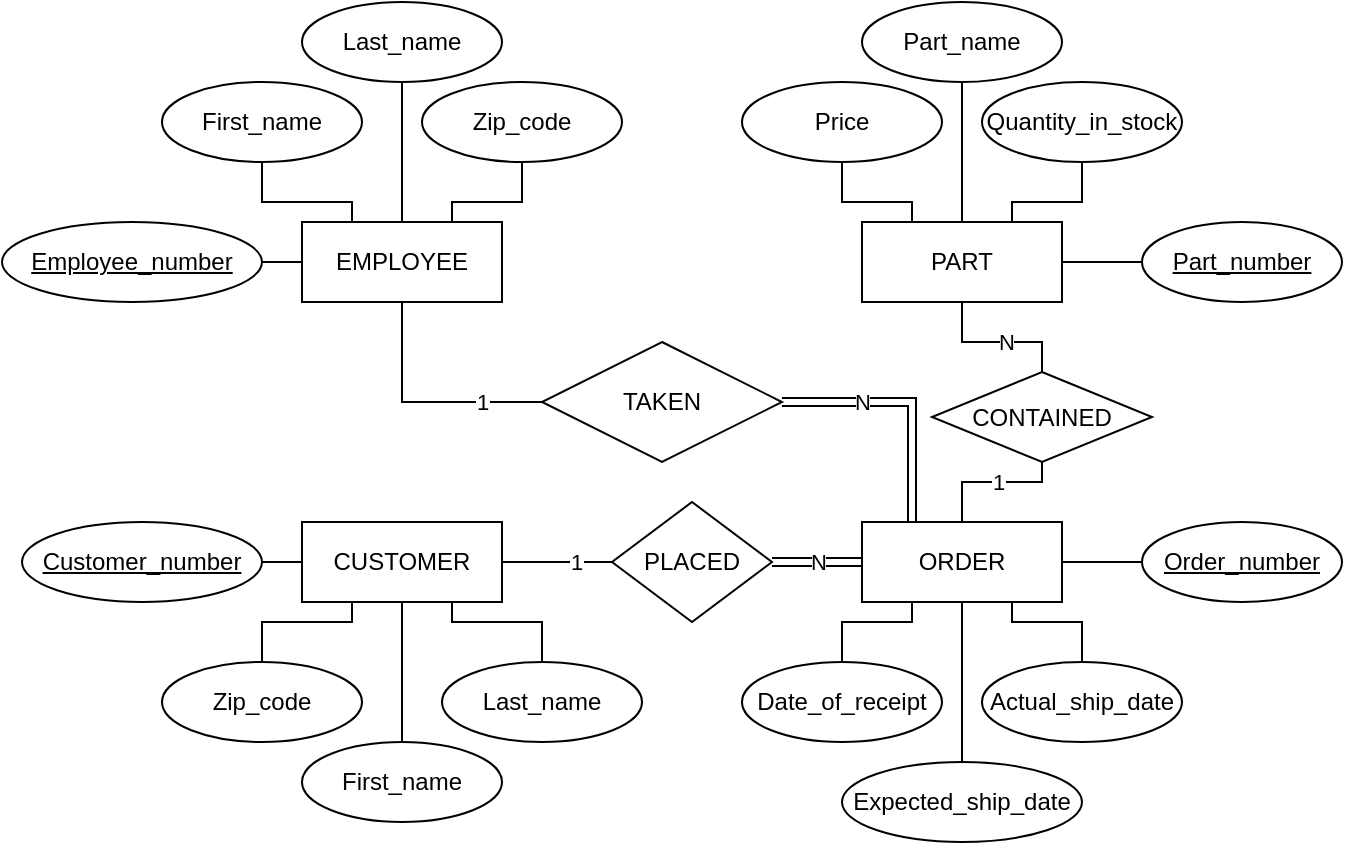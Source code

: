 <mxfile version="15.4.3" type="github" pages="4">
  <diagram id="R2lEEEUBdFMjLlhIrx00" name="3.32">
    <mxGraphModel dx="1038" dy="579" grid="1" gridSize="10" guides="1" tooltips="1" connect="1" arrows="1" fold="1" page="1" pageScale="1" pageWidth="850" pageHeight="1100" math="0" shadow="0" extFonts="Permanent Marker^https://fonts.googleapis.com/css?family=Permanent+Marker">
      <root>
        <mxCell id="0" />
        <mxCell id="1" parent="0" />
        <mxCell id="k1OcXceaLs0TGa2x_Or0-9" style="edgeStyle=orthogonalEdgeStyle;rounded=0;orthogonalLoop=1;jettySize=auto;html=1;exitX=0.5;exitY=1;exitDx=0;exitDy=0;entryX=0;entryY=0.5;entryDx=0;entryDy=0;endArrow=none;endFill=0;" parent="1" source="k1OcXceaLs0TGa2x_Or0-1" target="k1OcXceaLs0TGa2x_Or0-8" edge="1">
          <mxGeometry relative="1" as="geometry">
            <Array as="points">
              <mxPoint x="280" y="300" />
            </Array>
          </mxGeometry>
        </mxCell>
        <mxCell id="k1OcXceaLs0TGa2x_Or0-26" value="1" style="edgeLabel;html=1;align=center;verticalAlign=middle;resizable=0;points=[];" parent="k1OcXceaLs0TGa2x_Or0-9" vertex="1" connectable="0">
          <mxGeometry x="0.17" y="2" relative="1" as="geometry">
            <mxPoint x="20" y="2" as="offset" />
          </mxGeometry>
        </mxCell>
        <mxCell id="k1OcXceaLs0TGa2x_Or0-76" style="edgeStyle=orthogonalEdgeStyle;rounded=0;orthogonalLoop=1;jettySize=auto;html=1;entryX=0.25;entryY=0;entryDx=0;entryDy=0;endArrow=none;endFill=0;strokeColor=default;shape=link;" parent="1" source="k1OcXceaLs0TGa2x_Or0-8" target="k1OcXceaLs0TGa2x_Or0-4" edge="1">
          <mxGeometry relative="1" as="geometry" />
        </mxCell>
        <mxCell id="k1OcXceaLs0TGa2x_Or0-77" value="N" style="edgeLabel;html=1;align=center;verticalAlign=middle;resizable=0;points=[];" parent="k1OcXceaLs0TGa2x_Or0-76" vertex="1" connectable="0">
          <mxGeometry x="-0.12" y="1" relative="1" as="geometry">
            <mxPoint x="-15" y="1" as="offset" />
          </mxGeometry>
        </mxCell>
        <mxCell id="k1OcXceaLs0TGa2x_Or0-8" value="TAKEN" style="shape=rhombus;perimeter=rhombusPerimeter;whiteSpace=wrap;html=1;align=center;" parent="1" vertex="1">
          <mxGeometry x="350" y="270" width="120" height="60" as="geometry" />
        </mxCell>
        <mxCell id="k1OcXceaLs0TGa2x_Or0-41" value="" style="group" parent="1" vertex="1" connectable="0">
          <mxGeometry x="110" y="360" width="290" height="150" as="geometry" />
        </mxCell>
        <mxCell id="k1OcXceaLs0TGa2x_Or0-2" value="CUSTOMER" style="whiteSpace=wrap;html=1;align=center;" parent="k1OcXceaLs0TGa2x_Or0-41" vertex="1">
          <mxGeometry x="120" width="100" height="40" as="geometry" />
        </mxCell>
        <mxCell id="k1OcXceaLs0TGa2x_Or0-40" style="edgeStyle=orthogonalEdgeStyle;rounded=0;orthogonalLoop=1;jettySize=auto;html=1;endArrow=none;endFill=0;strokeColor=default;entryX=0.25;entryY=1;entryDx=0;entryDy=0;" parent="k1OcXceaLs0TGa2x_Or0-41" source="k1OcXceaLs0TGa2x_Or0-30" target="k1OcXceaLs0TGa2x_Or0-2" edge="1">
          <mxGeometry relative="1" as="geometry">
            <mxPoint x="130" y="50" as="targetPoint" />
          </mxGeometry>
        </mxCell>
        <mxCell id="k1OcXceaLs0TGa2x_Or0-30" value="Zip_code" style="ellipse;whiteSpace=wrap;html=1;align=center;" parent="k1OcXceaLs0TGa2x_Or0-41" vertex="1">
          <mxGeometry x="50" y="70" width="100" height="40" as="geometry" />
        </mxCell>
        <mxCell id="k1OcXceaLs0TGa2x_Or0-39" style="edgeStyle=orthogonalEdgeStyle;rounded=0;orthogonalLoop=1;jettySize=auto;html=1;entryX=0.75;entryY=1;entryDx=0;entryDy=0;endArrow=none;endFill=0;strokeColor=default;" parent="k1OcXceaLs0TGa2x_Or0-41" source="k1OcXceaLs0TGa2x_Or0-31" target="k1OcXceaLs0TGa2x_Or0-2" edge="1">
          <mxGeometry relative="1" as="geometry" />
        </mxCell>
        <mxCell id="k1OcXceaLs0TGa2x_Or0-31" value="Last_name" style="ellipse;whiteSpace=wrap;html=1;align=center;" parent="k1OcXceaLs0TGa2x_Or0-41" vertex="1">
          <mxGeometry x="190" y="70" width="100" height="40" as="geometry" />
        </mxCell>
        <mxCell id="k1OcXceaLs0TGa2x_Or0-38" style="edgeStyle=orthogonalEdgeStyle;rounded=0;orthogonalLoop=1;jettySize=auto;html=1;entryX=0.5;entryY=1;entryDx=0;entryDy=0;endArrow=none;endFill=0;strokeColor=default;" parent="k1OcXceaLs0TGa2x_Or0-41" source="k1OcXceaLs0TGa2x_Or0-32" target="k1OcXceaLs0TGa2x_Or0-2" edge="1">
          <mxGeometry relative="1" as="geometry" />
        </mxCell>
        <mxCell id="k1OcXceaLs0TGa2x_Or0-32" value="First_name" style="ellipse;whiteSpace=wrap;html=1;align=center;" parent="k1OcXceaLs0TGa2x_Or0-41" vertex="1">
          <mxGeometry x="120" y="110" width="100" height="40" as="geometry" />
        </mxCell>
        <mxCell id="k1OcXceaLs0TGa2x_Or0-36" style="edgeStyle=orthogonalEdgeStyle;rounded=0;orthogonalLoop=1;jettySize=auto;html=1;entryX=0;entryY=0.5;entryDx=0;entryDy=0;endArrow=none;endFill=0;strokeColor=default;" parent="k1OcXceaLs0TGa2x_Or0-41" source="k1OcXceaLs0TGa2x_Or0-34" target="k1OcXceaLs0TGa2x_Or0-2" edge="1">
          <mxGeometry relative="1" as="geometry" />
        </mxCell>
        <mxCell id="k1OcXceaLs0TGa2x_Or0-34" value="Customer_number" style="ellipse;whiteSpace=wrap;html=1;align=center;fontStyle=4;" parent="k1OcXceaLs0TGa2x_Or0-41" vertex="1">
          <mxGeometry x="-20" width="120" height="40" as="geometry" />
        </mxCell>
        <mxCell id="k1OcXceaLs0TGa2x_Or0-42" value="" style="group" parent="1" vertex="1" connectable="0">
          <mxGeometry x="120" y="100" width="270" height="150" as="geometry" />
        </mxCell>
        <mxCell id="k1OcXceaLs0TGa2x_Or0-1" value="EMPLOYEE" style="whiteSpace=wrap;html=1;align=center;" parent="k1OcXceaLs0TGa2x_Or0-42" vertex="1">
          <mxGeometry x="110" y="110" width="100" height="40" as="geometry" />
        </mxCell>
        <mxCell id="k1OcXceaLs0TGa2x_Or0-19" style="edgeStyle=orthogonalEdgeStyle;rounded=0;orthogonalLoop=1;jettySize=auto;html=1;entryX=0.75;entryY=0;entryDx=0;entryDy=0;endArrow=none;endFill=0;" parent="k1OcXceaLs0TGa2x_Or0-42" source="k1OcXceaLs0TGa2x_Or0-11" target="k1OcXceaLs0TGa2x_Or0-1" edge="1">
          <mxGeometry relative="1" as="geometry" />
        </mxCell>
        <mxCell id="k1OcXceaLs0TGa2x_Or0-11" value="Zip_code" style="ellipse;whiteSpace=wrap;html=1;align=center;" parent="k1OcXceaLs0TGa2x_Or0-42" vertex="1">
          <mxGeometry x="170" y="40" width="100" height="40" as="geometry" />
        </mxCell>
        <mxCell id="k1OcXceaLs0TGa2x_Or0-15" style="edgeStyle=orthogonalEdgeStyle;rounded=0;orthogonalLoop=1;jettySize=auto;html=1;entryX=0;entryY=0.5;entryDx=0;entryDy=0;endArrow=none;endFill=0;" parent="k1OcXceaLs0TGa2x_Or0-42" source="k1OcXceaLs0TGa2x_Or0-12" target="k1OcXceaLs0TGa2x_Or0-1" edge="1">
          <mxGeometry relative="1" as="geometry" />
        </mxCell>
        <mxCell id="k1OcXceaLs0TGa2x_Or0-12" value="Employee_number" style="ellipse;whiteSpace=wrap;html=1;align=center;fontStyle=4;" parent="k1OcXceaLs0TGa2x_Or0-42" vertex="1">
          <mxGeometry x="-40" y="110" width="130" height="40" as="geometry" />
        </mxCell>
        <mxCell id="k1OcXceaLs0TGa2x_Or0-16" style="edgeStyle=orthogonalEdgeStyle;rounded=0;orthogonalLoop=1;jettySize=auto;html=1;entryX=0.25;entryY=0;entryDx=0;entryDy=0;endArrow=none;endFill=0;" parent="k1OcXceaLs0TGa2x_Or0-42" source="k1OcXceaLs0TGa2x_Or0-13" target="k1OcXceaLs0TGa2x_Or0-1" edge="1">
          <mxGeometry relative="1" as="geometry" />
        </mxCell>
        <mxCell id="k1OcXceaLs0TGa2x_Or0-13" value="First_name" style="ellipse;whiteSpace=wrap;html=1;align=center;" parent="k1OcXceaLs0TGa2x_Or0-42" vertex="1">
          <mxGeometry x="40" y="40" width="100" height="40" as="geometry" />
        </mxCell>
        <mxCell id="k1OcXceaLs0TGa2x_Or0-18" style="edgeStyle=orthogonalEdgeStyle;rounded=0;orthogonalLoop=1;jettySize=auto;html=1;endArrow=none;endFill=0;" parent="k1OcXceaLs0TGa2x_Or0-42" source="k1OcXceaLs0TGa2x_Or0-14" target="k1OcXceaLs0TGa2x_Or0-1" edge="1">
          <mxGeometry relative="1" as="geometry" />
        </mxCell>
        <mxCell id="k1OcXceaLs0TGa2x_Or0-14" value="Last_name" style="ellipse;whiteSpace=wrap;html=1;align=center;" parent="k1OcXceaLs0TGa2x_Or0-42" vertex="1">
          <mxGeometry x="110" width="100" height="40" as="geometry" />
        </mxCell>
        <mxCell id="k1OcXceaLs0TGa2x_Or0-17" style="edgeStyle=orthogonalEdgeStyle;rounded=0;orthogonalLoop=1;jettySize=auto;html=1;exitX=0.5;exitY=1;exitDx=0;exitDy=0;endArrow=none;endFill=0;" parent="k1OcXceaLs0TGa2x_Or0-42" source="k1OcXceaLs0TGa2x_Or0-11" target="k1OcXceaLs0TGa2x_Or0-11" edge="1">
          <mxGeometry relative="1" as="geometry" />
        </mxCell>
        <mxCell id="k1OcXceaLs0TGa2x_Or0-43" value="PLACED" style="rhombus;whiteSpace=wrap;html=1;" parent="1" vertex="1">
          <mxGeometry x="385" y="350" width="80" height="60" as="geometry" />
        </mxCell>
        <mxCell id="k1OcXceaLs0TGa2x_Or0-44" value="" style="edgeStyle=orthogonalEdgeStyle;rounded=0;orthogonalLoop=1;jettySize=auto;html=1;endArrow=none;endFill=0;strokeColor=default;" parent="1" source="k1OcXceaLs0TGa2x_Or0-2" target="k1OcXceaLs0TGa2x_Or0-43" edge="1">
          <mxGeometry relative="1" as="geometry" />
        </mxCell>
        <mxCell id="k1OcXceaLs0TGa2x_Or0-46" value="1" style="edgeLabel;html=1;align=center;verticalAlign=middle;resizable=0;points=[];" parent="k1OcXceaLs0TGa2x_Or0-44" vertex="1" connectable="0">
          <mxGeometry x="0.218" relative="1" as="geometry">
            <mxPoint x="3" as="offset" />
          </mxGeometry>
        </mxCell>
        <mxCell id="k1OcXceaLs0TGa2x_Or0-57" value="" style="group" parent="1" vertex="1" connectable="0">
          <mxGeometry x="450" y="360" width="300" height="160" as="geometry" />
        </mxCell>
        <mxCell id="k1OcXceaLs0TGa2x_Or0-4" value="ORDER" style="shape=ext;margin=3;double=1;whiteSpace=wrap;html=1;align=center;" parent="k1OcXceaLs0TGa2x_Or0-57" vertex="1">
          <mxGeometry x="60" width="100" height="40" as="geometry" />
        </mxCell>
        <mxCell id="k1OcXceaLs0TGa2x_Or0-45" style="edgeStyle=orthogonalEdgeStyle;rounded=0;orthogonalLoop=1;jettySize=auto;html=1;entryX=0;entryY=0.5;entryDx=0;entryDy=0;endArrow=none;endFill=0;strokeColor=default;shape=link;" parent="k1OcXceaLs0TGa2x_Or0-57" source="k1OcXceaLs0TGa2x_Or0-43" target="k1OcXceaLs0TGa2x_Or0-4" edge="1">
          <mxGeometry relative="1" as="geometry">
            <Array as="points">
              <mxPoint x="50" y="20" />
              <mxPoint x="50" y="20" />
            </Array>
          </mxGeometry>
        </mxCell>
        <mxCell id="k1OcXceaLs0TGa2x_Or0-47" value="N" style="edgeLabel;html=1;align=center;verticalAlign=middle;resizable=0;points=[];" parent="k1OcXceaLs0TGa2x_Or0-45" vertex="1" connectable="0">
          <mxGeometry x="0.233" relative="1" as="geometry">
            <mxPoint x="-5" as="offset" />
          </mxGeometry>
        </mxCell>
        <mxCell id="k1OcXceaLs0TGa2x_Or0-55" style="edgeStyle=orthogonalEdgeStyle;rounded=0;orthogonalLoop=1;jettySize=auto;html=1;entryX=0.75;entryY=1;entryDx=0;entryDy=0;endArrow=none;endFill=0;strokeColor=default;" parent="k1OcXceaLs0TGa2x_Or0-57" source="k1OcXceaLs0TGa2x_Or0-48" target="k1OcXceaLs0TGa2x_Or0-4" edge="1">
          <mxGeometry relative="1" as="geometry" />
        </mxCell>
        <mxCell id="k1OcXceaLs0TGa2x_Or0-48" value="Actual_ship_date" style="ellipse;whiteSpace=wrap;html=1;align=center;" parent="k1OcXceaLs0TGa2x_Or0-57" vertex="1">
          <mxGeometry x="120" y="70" width="100" height="40" as="geometry" />
        </mxCell>
        <mxCell id="k1OcXceaLs0TGa2x_Or0-56" style="edgeStyle=orthogonalEdgeStyle;rounded=0;orthogonalLoop=1;jettySize=auto;html=1;entryX=0.5;entryY=1;entryDx=0;entryDy=0;endArrow=none;endFill=0;strokeColor=default;" parent="k1OcXceaLs0TGa2x_Or0-57" source="k1OcXceaLs0TGa2x_Or0-49" target="k1OcXceaLs0TGa2x_Or0-4" edge="1">
          <mxGeometry relative="1" as="geometry" />
        </mxCell>
        <mxCell id="k1OcXceaLs0TGa2x_Or0-49" value="Expected_ship_date" style="ellipse;whiteSpace=wrap;html=1;align=center;" parent="k1OcXceaLs0TGa2x_Or0-57" vertex="1">
          <mxGeometry x="50" y="120" width="120" height="40" as="geometry" />
        </mxCell>
        <mxCell id="k1OcXceaLs0TGa2x_Or0-54" style="edgeStyle=orthogonalEdgeStyle;rounded=0;orthogonalLoop=1;jettySize=auto;html=1;entryX=0.25;entryY=1;entryDx=0;entryDy=0;endArrow=none;endFill=0;strokeColor=default;" parent="k1OcXceaLs0TGa2x_Or0-57" source="k1OcXceaLs0TGa2x_Or0-50" target="k1OcXceaLs0TGa2x_Or0-4" edge="1">
          <mxGeometry relative="1" as="geometry" />
        </mxCell>
        <mxCell id="k1OcXceaLs0TGa2x_Or0-50" value="Date_of_receipt" style="ellipse;whiteSpace=wrap;html=1;align=center;" parent="k1OcXceaLs0TGa2x_Or0-57" vertex="1">
          <mxGeometry y="70" width="100" height="40" as="geometry" />
        </mxCell>
        <mxCell id="k1OcXceaLs0TGa2x_Or0-53" style="edgeStyle=orthogonalEdgeStyle;rounded=0;orthogonalLoop=1;jettySize=auto;html=1;entryX=1;entryY=0.5;entryDx=0;entryDy=0;endArrow=none;endFill=0;strokeColor=default;" parent="k1OcXceaLs0TGa2x_Or0-57" source="k1OcXceaLs0TGa2x_Or0-52" target="k1OcXceaLs0TGa2x_Or0-4" edge="1">
          <mxGeometry relative="1" as="geometry" />
        </mxCell>
        <mxCell id="k1OcXceaLs0TGa2x_Or0-52" value="Order_number" style="ellipse;whiteSpace=wrap;html=1;align=center;fontStyle=4;" parent="k1OcXceaLs0TGa2x_Or0-57" vertex="1">
          <mxGeometry x="200" width="100" height="40" as="geometry" />
        </mxCell>
        <mxCell id="VCzDH6ZxgIhjl7oUd9n8-1" value="ORDER" style="whiteSpace=wrap;html=1;align=center;strokeColor=default;" parent="k1OcXceaLs0TGa2x_Or0-57" vertex="1">
          <mxGeometry x="60" width="100" height="40" as="geometry" />
        </mxCell>
        <mxCell id="k1OcXceaLs0TGa2x_Or0-63" style="edgeStyle=orthogonalEdgeStyle;rounded=0;orthogonalLoop=1;jettySize=auto;html=1;entryX=0.5;entryY=0;entryDx=0;entryDy=0;endArrow=none;endFill=0;strokeColor=default;exitX=0.5;exitY=1;exitDx=0;exitDy=0;" parent="1" source="k1OcXceaLs0TGa2x_Or0-62" target="k1OcXceaLs0TGa2x_Or0-4" edge="1">
          <mxGeometry relative="1" as="geometry">
            <Array as="points">
              <mxPoint x="600" y="340" />
              <mxPoint x="560" y="340" />
            </Array>
          </mxGeometry>
        </mxCell>
        <mxCell id="k1OcXceaLs0TGa2x_Or0-66" value="1" style="edgeLabel;html=1;align=center;verticalAlign=middle;resizable=0;points=[];" parent="k1OcXceaLs0TGa2x_Or0-63" vertex="1" connectable="0">
          <mxGeometry x="-0.25" y="1" relative="1" as="geometry">
            <mxPoint x="-6" y="-1" as="offset" />
          </mxGeometry>
        </mxCell>
        <mxCell id="k1OcXceaLs0TGa2x_Or0-64" style="edgeStyle=orthogonalEdgeStyle;rounded=0;orthogonalLoop=1;jettySize=auto;html=1;entryX=0.5;entryY=1;entryDx=0;entryDy=0;endArrow=none;endFill=0;strokeColor=default;exitX=0.5;exitY=0;exitDx=0;exitDy=0;" parent="1" source="k1OcXceaLs0TGa2x_Or0-62" target="k1OcXceaLs0TGa2x_Or0-5" edge="1">
          <mxGeometry relative="1" as="geometry">
            <Array as="points">
              <mxPoint x="600" y="270" />
              <mxPoint x="560" y="270" />
            </Array>
          </mxGeometry>
        </mxCell>
        <mxCell id="k1OcXceaLs0TGa2x_Or0-65" value="N" style="edgeLabel;html=1;align=center;verticalAlign=middle;resizable=0;points=[];" parent="k1OcXceaLs0TGa2x_Or0-64" vertex="1" connectable="0">
          <mxGeometry x="-0.123" y="-3" relative="1" as="geometry">
            <mxPoint y="3" as="offset" />
          </mxGeometry>
        </mxCell>
        <mxCell id="k1OcXceaLs0TGa2x_Or0-62" value="CONTAINED" style="shape=rhombus;perimeter=rhombusPerimeter;whiteSpace=wrap;html=1;align=center;" parent="1" vertex="1">
          <mxGeometry x="545" y="285" width="110" height="45" as="geometry" />
        </mxCell>
        <mxCell id="k1OcXceaLs0TGa2x_Or0-75" value="" style="group" parent="1" vertex="1" connectable="0">
          <mxGeometry x="450" y="100" width="300" height="150" as="geometry" />
        </mxCell>
        <mxCell id="k1OcXceaLs0TGa2x_Or0-5" value="PART" style="whiteSpace=wrap;html=1;align=center;" parent="k1OcXceaLs0TGa2x_Or0-75" vertex="1">
          <mxGeometry x="60" y="110" width="100" height="40" as="geometry" />
        </mxCell>
        <mxCell id="k1OcXceaLs0TGa2x_Or0-68" style="edgeStyle=orthogonalEdgeStyle;rounded=0;orthogonalLoop=1;jettySize=auto;html=1;entryX=1;entryY=0.5;entryDx=0;entryDy=0;endArrow=none;endFill=0;strokeColor=default;" parent="k1OcXceaLs0TGa2x_Or0-75" source="k1OcXceaLs0TGa2x_Or0-67" target="k1OcXceaLs0TGa2x_Or0-5" edge="1">
          <mxGeometry relative="1" as="geometry" />
        </mxCell>
        <mxCell id="k1OcXceaLs0TGa2x_Or0-67" value="Part_number" style="ellipse;whiteSpace=wrap;html=1;align=center;fontStyle=4;" parent="k1OcXceaLs0TGa2x_Or0-75" vertex="1">
          <mxGeometry x="200" y="110" width="100" height="40" as="geometry" />
        </mxCell>
        <mxCell id="k1OcXceaLs0TGa2x_Or0-73" style="edgeStyle=orthogonalEdgeStyle;rounded=0;orthogonalLoop=1;jettySize=auto;html=1;entryX=0.25;entryY=0;entryDx=0;entryDy=0;endArrow=none;endFill=0;strokeColor=default;" parent="k1OcXceaLs0TGa2x_Or0-75" source="k1OcXceaLs0TGa2x_Or0-69" target="k1OcXceaLs0TGa2x_Or0-5" edge="1">
          <mxGeometry relative="1" as="geometry" />
        </mxCell>
        <mxCell id="k1OcXceaLs0TGa2x_Or0-69" value="Price" style="ellipse;whiteSpace=wrap;html=1;align=center;" parent="k1OcXceaLs0TGa2x_Or0-75" vertex="1">
          <mxGeometry y="40" width="100" height="40" as="geometry" />
        </mxCell>
        <mxCell id="k1OcXceaLs0TGa2x_Or0-72" style="edgeStyle=orthogonalEdgeStyle;rounded=0;orthogonalLoop=1;jettySize=auto;html=1;entryX=0.5;entryY=0;entryDx=0;entryDy=0;endArrow=none;endFill=0;strokeColor=default;" parent="k1OcXceaLs0TGa2x_Or0-75" source="k1OcXceaLs0TGa2x_Or0-70" target="k1OcXceaLs0TGa2x_Or0-5" edge="1">
          <mxGeometry relative="1" as="geometry" />
        </mxCell>
        <mxCell id="k1OcXceaLs0TGa2x_Or0-70" value="Part_name" style="ellipse;whiteSpace=wrap;html=1;align=center;" parent="k1OcXceaLs0TGa2x_Or0-75" vertex="1">
          <mxGeometry x="60" width="100" height="40" as="geometry" />
        </mxCell>
        <mxCell id="k1OcXceaLs0TGa2x_Or0-74" style="edgeStyle=orthogonalEdgeStyle;rounded=0;orthogonalLoop=1;jettySize=auto;html=1;entryX=0.75;entryY=0;entryDx=0;entryDy=0;endArrow=none;endFill=0;strokeColor=default;" parent="k1OcXceaLs0TGa2x_Or0-75" source="k1OcXceaLs0TGa2x_Or0-71" target="k1OcXceaLs0TGa2x_Or0-5" edge="1">
          <mxGeometry relative="1" as="geometry" />
        </mxCell>
        <mxCell id="k1OcXceaLs0TGa2x_Or0-71" value="Quantity_in_stock" style="ellipse;whiteSpace=wrap;html=1;align=center;" parent="k1OcXceaLs0TGa2x_Or0-75" vertex="1">
          <mxGeometry x="120" y="40" width="100" height="40" as="geometry" />
        </mxCell>
      </root>
    </mxGraphModel>
  </diagram>
  <diagram id="TNM42h_vwiNHWFhwtQCT" name="3.34">
    <mxGraphModel dx="2333" dy="827" grid="1" gridSize="10" guides="1" tooltips="1" connect="1" arrows="1" fold="1" page="1" pageScale="1" pageWidth="850" pageHeight="1100" math="0" shadow="0">
      <root>
        <mxCell id="hEbYAnklInYgqdDxmKNK-0" />
        <mxCell id="hEbYAnklInYgqdDxmKNK-1" parent="hEbYAnklInYgqdDxmKNK-0" />
        <mxCell id="hEbYAnklInYgqdDxmKNK-9" value="" style="group" parent="hEbYAnklInYgqdDxmKNK-1" vertex="1" connectable="0">
          <mxGeometry x="-9" y="80" width="280" height="110" as="geometry" />
        </mxCell>
        <mxCell id="hEbYAnklInYgqdDxmKNK-2" value="AUTHOR" style="whiteSpace=wrap;html=1;align=center;" parent="hEbYAnklInYgqdDxmKNK-9" vertex="1">
          <mxGeometry x="130" y="70" width="100" height="40" as="geometry" />
        </mxCell>
        <mxCell id="hEbYAnklInYgqdDxmKNK-7" style="edgeStyle=orthogonalEdgeStyle;rounded=0;orthogonalLoop=1;jettySize=auto;html=1;entryX=0.25;entryY=0;entryDx=0;entryDy=0;endArrow=none;endFill=0;strokeColor=default;" parent="hEbYAnklInYgqdDxmKNK-9" source="hEbYAnklInYgqdDxmKNK-3" target="hEbYAnklInYgqdDxmKNK-2" edge="1">
          <mxGeometry relative="1" as="geometry" />
        </mxCell>
        <mxCell id="hEbYAnklInYgqdDxmKNK-3" value="First_name" style="ellipse;whiteSpace=wrap;html=1;align=center;" parent="hEbYAnklInYgqdDxmKNK-9" vertex="1">
          <mxGeometry x="70" width="100" height="40" as="geometry" />
        </mxCell>
        <mxCell id="hEbYAnklInYgqdDxmKNK-6" style="edgeStyle=orthogonalEdgeStyle;rounded=0;orthogonalLoop=1;jettySize=auto;html=1;entryX=0;entryY=0.5;entryDx=0;entryDy=0;endArrow=none;endFill=0;strokeColor=default;" parent="hEbYAnklInYgqdDxmKNK-9" source="hEbYAnklInYgqdDxmKNK-4" target="hEbYAnklInYgqdDxmKNK-2" edge="1">
          <mxGeometry relative="1" as="geometry" />
        </mxCell>
        <mxCell id="hEbYAnklInYgqdDxmKNK-4" value="Email" style="ellipse;whiteSpace=wrap;html=1;align=center;fontStyle=4;" parent="hEbYAnklInYgqdDxmKNK-9" vertex="1">
          <mxGeometry y="70" width="100" height="40" as="geometry" />
        </mxCell>
        <mxCell id="hEbYAnklInYgqdDxmKNK-8" style="edgeStyle=orthogonalEdgeStyle;rounded=0;orthogonalLoop=1;jettySize=auto;html=1;entryX=0.75;entryY=0;entryDx=0;entryDy=0;endArrow=none;endFill=0;strokeColor=default;" parent="hEbYAnklInYgqdDxmKNK-9" source="hEbYAnklInYgqdDxmKNK-5" target="hEbYAnklInYgqdDxmKNK-2" edge="1">
          <mxGeometry relative="1" as="geometry" />
        </mxCell>
        <mxCell id="hEbYAnklInYgqdDxmKNK-5" value="Last_name" style="ellipse;whiteSpace=wrap;html=1;align=center;" parent="hEbYAnklInYgqdDxmKNK-9" vertex="1">
          <mxGeometry x="180" width="100" height="40" as="geometry" />
        </mxCell>
        <mxCell id="hEbYAnklInYgqdDxmKNK-47" value="N" style="edgeStyle=orthogonalEdgeStyle;rounded=0;orthogonalLoop=1;jettySize=auto;html=1;entryX=0;entryY=0.5;entryDx=0;entryDy=0;endArrow=none;endFill=0;strokeColor=default;exitX=1;exitY=0.5;exitDx=0;exitDy=0;" parent="hEbYAnklInYgqdDxmKNK-1" source="hEbYAnklInYgqdDxmKNK-44" target="hEbYAnklInYgqdDxmKNK-35" edge="1">
          <mxGeometry x="-0.75" relative="1" as="geometry">
            <Array as="points">
              <mxPoint x="450" y="170" />
              <mxPoint x="450" y="110" />
            </Array>
            <mxPoint as="offset" />
          </mxGeometry>
        </mxCell>
        <mxCell id="hEbYAnklInYgqdDxmKNK-44" value="CONTACT_&lt;br&gt;AUTHOR" style="rhombus;whiteSpace=wrap;html=1;" parent="hEbYAnklInYgqdDxmKNK-1" vertex="1">
          <mxGeometry x="290" y="140" width="120" height="60" as="geometry" />
        </mxCell>
        <mxCell id="hEbYAnklInYgqdDxmKNK-45" value="" style="edgeStyle=orthogonalEdgeStyle;rounded=0;orthogonalLoop=1;jettySize=auto;html=1;endArrow=none;endFill=0;strokeColor=default;" parent="hEbYAnklInYgqdDxmKNK-1" source="hEbYAnklInYgqdDxmKNK-2" target="hEbYAnklInYgqdDxmKNK-44" edge="1">
          <mxGeometry relative="1" as="geometry" />
        </mxCell>
        <mxCell id="hEbYAnklInYgqdDxmKNK-54" value="1" style="edgeLabel;html=1;align=center;verticalAlign=middle;resizable=0;points=[];" parent="hEbYAnklInYgqdDxmKNK-45" vertex="1" connectable="0">
          <mxGeometry x="0.241" y="-1" relative="1" as="geometry">
            <mxPoint as="offset" />
          </mxGeometry>
        </mxCell>
        <mxCell id="hEbYAnklInYgqdDxmKNK-51" style="edgeStyle=orthogonalEdgeStyle;rounded=0;orthogonalLoop=1;jettySize=auto;html=1;entryX=0.25;entryY=1;entryDx=0;entryDy=0;endArrow=none;endFill=0;strokeColor=default;shape=link;" parent="hEbYAnklInYgqdDxmKNK-1" source="hEbYAnklInYgqdDxmKNK-48" target="hEbYAnklInYgqdDxmKNK-35" edge="1">
          <mxGeometry relative="1" as="geometry" />
        </mxCell>
        <mxCell id="hEbYAnklInYgqdDxmKNK-53" value="N" style="edgeLabel;html=1;align=center;verticalAlign=middle;resizable=0;points=[];" parent="hEbYAnklInYgqdDxmKNK-51" vertex="1" connectable="0">
          <mxGeometry x="-0.519" y="-1" relative="1" as="geometry">
            <mxPoint y="-1" as="offset" />
          </mxGeometry>
        </mxCell>
        <mxCell id="hEbYAnklInYgqdDxmKNK-48" value="AUTHORS" style="rhombus;whiteSpace=wrap;html=1;" parent="hEbYAnklInYgqdDxmKNK-1" vertex="1">
          <mxGeometry x="320" y="203" width="80" height="40" as="geometry" />
        </mxCell>
        <mxCell id="hEbYAnklInYgqdDxmKNK-50" style="edgeStyle=orthogonalEdgeStyle;rounded=0;orthogonalLoop=1;jettySize=auto;html=1;exitX=0.5;exitY=1;exitDx=0;exitDy=0;entryX=0;entryY=0.5;entryDx=0;entryDy=0;endArrow=none;endFill=0;strokeColor=default;shape=link;" parent="hEbYAnklInYgqdDxmKNK-1" source="hEbYAnklInYgqdDxmKNK-2" target="hEbYAnklInYgqdDxmKNK-48" edge="1">
          <mxGeometry relative="1" as="geometry" />
        </mxCell>
        <mxCell id="hEbYAnklInYgqdDxmKNK-52" value="M" style="edgeLabel;html=1;align=center;verticalAlign=middle;resizable=0;points=[];" parent="hEbYAnklInYgqdDxmKNK-50" vertex="1" connectable="0">
          <mxGeometry x="0.369" y="-1" relative="1" as="geometry">
            <mxPoint as="offset" />
          </mxGeometry>
        </mxCell>
        <mxCell id="YamfDoohiK7okQDTJhZV-7" style="edgeStyle=orthogonalEdgeStyle;rounded=0;orthogonalLoop=1;jettySize=auto;html=1;exitX=1;exitY=0.5;exitDx=0;exitDy=0;entryX=0.75;entryY=1;entryDx=0;entryDy=0;endArrow=none;endFill=0;strokeColor=default;shape=link;" parent="hEbYAnklInYgqdDxmKNK-1" source="hEbYAnklInYgqdDxmKNK-55" target="hEbYAnklInYgqdDxmKNK-35" edge="1">
          <mxGeometry relative="1" as="geometry" />
        </mxCell>
        <mxCell id="YamfDoohiK7okQDTJhZV-9" value="(0, N)" style="edgeLabel;html=1;align=center;verticalAlign=middle;resizable=0;points=[];" parent="YamfDoohiK7okQDTJhZV-7" vertex="1" connectable="0">
          <mxGeometry x="-0.519" y="2" relative="1" as="geometry">
            <mxPoint x="2" y="-21" as="offset" />
          </mxGeometry>
        </mxCell>
        <mxCell id="hEbYAnklInYgqdDxmKNK-55" value="ASSIGNED" style="rhombus;whiteSpace=wrap;html=1;" parent="hEbYAnklInYgqdDxmKNK-1" vertex="1">
          <mxGeometry x="375" y="400" width="100" height="40" as="geometry" />
        </mxCell>
        <mxCell id="hEbYAnklInYgqdDxmKNK-56" value="" style="edgeStyle=orthogonalEdgeStyle;rounded=0;orthogonalLoop=1;jettySize=auto;html=1;endArrow=none;endFill=0;strokeColor=default;exitX=0.75;exitY=0;exitDx=0;exitDy=0;entryX=0;entryY=0.5;entryDx=0;entryDy=0;shape=link;" parent="hEbYAnklInYgqdDxmKNK-1" source="hEbYAnklInYgqdDxmKNK-10" target="hEbYAnklInYgqdDxmKNK-55" edge="1">
          <mxGeometry relative="1" as="geometry" />
        </mxCell>
        <mxCell id="hEbYAnklInYgqdDxmKNK-60" value="(2, 4)" style="edgeLabel;html=1;align=center;verticalAlign=middle;resizable=0;points=[];" parent="hEbYAnklInYgqdDxmKNK-56" vertex="1" connectable="0">
          <mxGeometry x="0.312" y="-1" relative="1" as="geometry">
            <mxPoint x="2" y="-1" as="offset" />
          </mxGeometry>
        </mxCell>
        <mxCell id="hEbYAnklInYgqdDxmKNK-78" value="" style="group" parent="hEbYAnklInYgqdDxmKNK-1" vertex="1" connectable="0">
          <mxGeometry x="460" y="10" width="340" height="120" as="geometry" />
        </mxCell>
        <mxCell id="hEbYAnklInYgqdDxmKNK-35" value="PAPER" style="whiteSpace=wrap;html=1;align=center;" parent="hEbYAnklInYgqdDxmKNK-78" vertex="1">
          <mxGeometry y="80" width="100" height="40" as="geometry" />
        </mxCell>
        <mxCell id="hEbYAnklInYgqdDxmKNK-40" style="edgeStyle=orthogonalEdgeStyle;rounded=0;orthogonalLoop=1;jettySize=auto;html=1;entryX=0.5;entryY=0;entryDx=0;entryDy=0;endArrow=none;endFill=0;strokeColor=default;" parent="hEbYAnklInYgqdDxmKNK-78" source="hEbYAnklInYgqdDxmKNK-36" target="hEbYAnklInYgqdDxmKNK-35" edge="1">
          <mxGeometry relative="1" as="geometry" />
        </mxCell>
        <mxCell id="hEbYAnklInYgqdDxmKNK-36" value="Identifier" style="ellipse;whiteSpace=wrap;html=1;align=center;fontStyle=4;" parent="hEbYAnklInYgqdDxmKNK-78" vertex="1">
          <mxGeometry width="100" height="40" as="geometry" />
        </mxCell>
        <mxCell id="hEbYAnklInYgqdDxmKNK-41" style="edgeStyle=orthogonalEdgeStyle;rounded=0;orthogonalLoop=1;jettySize=auto;html=1;entryX=0.75;entryY=0;entryDx=0;entryDy=0;endArrow=none;endFill=0;strokeColor=default;" parent="hEbYAnklInYgqdDxmKNK-78" source="hEbYAnklInYgqdDxmKNK-37" target="hEbYAnklInYgqdDxmKNK-35" edge="1">
          <mxGeometry relative="1" as="geometry">
            <Array as="points">
              <mxPoint x="170" y="50" />
              <mxPoint x="75" y="50" />
            </Array>
          </mxGeometry>
        </mxCell>
        <mxCell id="hEbYAnklInYgqdDxmKNK-37" value="Name_of_electronic_file" style="ellipse;whiteSpace=wrap;html=1;align=center;" parent="hEbYAnklInYgqdDxmKNK-78" vertex="1">
          <mxGeometry x="110" width="150" height="50" as="geometry" />
        </mxCell>
        <mxCell id="hEbYAnklInYgqdDxmKNK-42" style="edgeStyle=orthogonalEdgeStyle;rounded=0;orthogonalLoop=1;jettySize=auto;html=1;entryX=1;entryY=0.25;entryDx=0;entryDy=0;endArrow=none;endFill=0;strokeColor=default;" parent="hEbYAnklInYgqdDxmKNK-78" source="hEbYAnklInYgqdDxmKNK-39" target="hEbYAnklInYgqdDxmKNK-35" edge="1">
          <mxGeometry relative="1" as="geometry" />
        </mxCell>
        <mxCell id="hEbYAnklInYgqdDxmKNK-39" value="Title" style="ellipse;whiteSpace=wrap;html=1;align=center;" parent="hEbYAnklInYgqdDxmKNK-78" vertex="1">
          <mxGeometry x="160" y="50" width="100" height="40" as="geometry" />
        </mxCell>
        <mxCell id="KtNo2AGwMla-GWQhIyI1-11" style="edgeStyle=orthogonalEdgeStyle;rounded=0;orthogonalLoop=1;jettySize=auto;html=1;entryX=1;entryY=0.5;entryDx=0;entryDy=0;endArrow=none;endFill=0;strokeColor=default;exitX=0;exitY=0.5;exitDx=0;exitDy=0;shape=link;" parent="hEbYAnklInYgqdDxmKNK-1" source="Dv8wOGPugdxjpCMMB88h-0" target="KtNo2AGwMla-GWQhIyI1-0" edge="1">
          <mxGeometry relative="1" as="geometry">
            <mxPoint x="250" y="332" as="sourcePoint" />
          </mxGeometry>
        </mxCell>
        <mxCell id="KtNo2AGwMla-GWQhIyI1-13" value="N" style="edgeLabel;html=1;align=center;verticalAlign=middle;resizable=0;points=[];" parent="KtNo2AGwMla-GWQhIyI1-11" vertex="1" connectable="0">
          <mxGeometry x="-0.249" relative="1" as="geometry">
            <mxPoint as="offset" />
          </mxGeometry>
        </mxCell>
        <mxCell id="KtNo2AGwMla-GWQhIyI1-10" value="" style="edgeStyle=orthogonalEdgeStyle;rounded=0;orthogonalLoop=1;jettySize=auto;html=1;endArrow=none;endFill=0;strokeColor=default;entryX=0.5;entryY=1;entryDx=0;entryDy=0;exitX=0.5;exitY=0;exitDx=0;exitDy=0;shape=link;" parent="hEbYAnklInYgqdDxmKNK-1" source="hEbYAnklInYgqdDxmKNK-10" target="Dv8wOGPugdxjpCMMB88h-0" edge="1">
          <mxGeometry x="30" y="380" as="geometry">
            <mxPoint x="260" y="400" as="sourcePoint" />
            <mxPoint x="210" y="352" as="targetPoint" />
          </mxGeometry>
        </mxCell>
        <mxCell id="KtNo2AGwMla-GWQhIyI1-12" value="1" style="edgeLabel;html=1;align=center;verticalAlign=middle;resizable=0;points=[];" parent="KtNo2AGwMla-GWQhIyI1-10" vertex="1" connectable="0">
          <mxGeometry x="0.333" y="-2" relative="1" as="geometry">
            <mxPoint x="-3" y="3" as="offset" />
          </mxGeometry>
        </mxCell>
        <mxCell id="KtNo2AGwMla-GWQhIyI1-14" style="edgeStyle=orthogonalEdgeStyle;rounded=0;orthogonalLoop=1;jettySize=auto;html=1;endArrow=none;endFill=0;strokeColor=default;entryX=0;entryY=0.5;entryDx=0;entryDy=0;shape=link;exitX=1;exitY=0.5;exitDx=0;exitDy=0;" parent="hEbYAnklInYgqdDxmKNK-1" source="hEbYAnklInYgqdDxmKNK-10" edge="1">
          <mxGeometry x="30" y="380" as="geometry">
            <mxPoint x="691" y="461" as="targetPoint" />
            <mxPoint x="310" y="440" as="sourcePoint" />
          </mxGeometry>
        </mxCell>
        <mxCell id="KtNo2AGwMla-GWQhIyI1-19" value="(2, 4)" style="edgeLabel;html=1;align=center;verticalAlign=middle;resizable=0;points=[];" parent="KtNo2AGwMla-GWQhIyI1-14" vertex="1" connectable="0">
          <mxGeometry x="0.324" relative="1" as="geometry">
            <mxPoint x="76" as="offset" />
          </mxGeometry>
        </mxCell>
        <mxCell id="KtNo2AGwMla-GWQhIyI1-30" value="" style="group" parent="hEbYAnklInYgqdDxmKNK-1" vertex="1" connectable="0">
          <mxGeometry x="30" y="400" width="300" height="240" as="geometry" />
        </mxCell>
        <mxCell id="hEbYAnklInYgqdDxmKNK-17" value="Affiliation" style="ellipse;whiteSpace=wrap;html=1;align=center;" parent="KtNo2AGwMla-GWQhIyI1-30" vertex="1">
          <mxGeometry x="130" y="200" width="100" height="40" as="geometry" />
        </mxCell>
        <mxCell id="hEbYAnklInYgqdDxmKNK-27" style="edgeStyle=orthogonalEdgeStyle;rounded=0;orthogonalLoop=1;jettySize=auto;html=1;entryX=0.75;entryY=1;entryDx=0;entryDy=0;endArrow=none;endFill=0;strokeColor=default;" parent="KtNo2AGwMla-GWQhIyI1-30" source="hEbYAnklInYgqdDxmKNK-17" target="hEbYAnklInYgqdDxmKNK-10" edge="1">
          <mxGeometry relative="1" as="geometry" />
        </mxCell>
        <mxCell id="hEbYAnklInYgqdDxmKNK-13" value="Topics_of_Interests" style="ellipse;whiteSpace=wrap;html=1;align=center;container=0;" parent="KtNo2AGwMla-GWQhIyI1-30" vertex="1">
          <mxGeometry x="50" y="150" width="120" height="50" as="geometry" />
        </mxCell>
        <mxCell id="hEbYAnklInYgqdDxmKNK-30" style="edgeStyle=orthogonalEdgeStyle;rounded=0;orthogonalLoop=1;jettySize=auto;html=1;exitX=1;exitY=0;exitDx=0;exitDy=0;entryX=0.5;entryY=1;entryDx=0;entryDy=0;endArrow=none;endFill=0;strokeColor=default;" parent="KtNo2AGwMla-GWQhIyI1-30" source="hEbYAnklInYgqdDxmKNK-13" target="hEbYAnklInYgqdDxmKNK-10" edge="1">
          <mxGeometry y="-20" as="geometry">
            <Array as="points">
              <mxPoint x="160" y="157" />
              <mxPoint x="160" y="115" />
              <mxPoint x="180" y="115" />
            </Array>
          </mxGeometry>
        </mxCell>
        <mxCell id="hEbYAnklInYgqdDxmKNK-10" value="REVIWER" style="whiteSpace=wrap;html=1;align=center;" parent="KtNo2AGwMla-GWQhIyI1-30" vertex="1">
          <mxGeometry x="130" y="40" width="100" height="40" as="geometry" />
        </mxCell>
        <mxCell id="hEbYAnklInYgqdDxmKNK-23" style="edgeStyle=orthogonalEdgeStyle;rounded=0;orthogonalLoop=1;jettySize=auto;html=1;entryX=0.25;entryY=0;entryDx=0;entryDy=0;endArrow=none;endFill=0;strokeColor=default;" parent="KtNo2AGwMla-GWQhIyI1-30" source="hEbYAnklInYgqdDxmKNK-11" target="hEbYAnklInYgqdDxmKNK-10" edge="1">
          <mxGeometry y="-20" as="geometry" />
        </mxCell>
        <mxCell id="hEbYAnklInYgqdDxmKNK-11" value="Email" style="ellipse;whiteSpace=wrap;html=1;align=center;fontStyle=4;" parent="KtNo2AGwMla-GWQhIyI1-30" vertex="1">
          <mxGeometry x="10" width="100" height="40" as="geometry" />
        </mxCell>
        <mxCell id="hEbYAnklInYgqdDxmKNK-29" style="edgeStyle=orthogonalEdgeStyle;rounded=0;orthogonalLoop=1;jettySize=auto;html=1;entryX=1;entryY=0.75;entryDx=0;entryDy=0;endArrow=none;endFill=0;strokeColor=default;" parent="KtNo2AGwMla-GWQhIyI1-30" source="hEbYAnklInYgqdDxmKNK-14" target="hEbYAnklInYgqdDxmKNK-10" edge="1">
          <mxGeometry y="-20" as="geometry" />
        </mxCell>
        <mxCell id="hEbYAnklInYgqdDxmKNK-14" value="Phone_number" style="ellipse;whiteSpace=wrap;html=1;align=center;" parent="KtNo2AGwMla-GWQhIyI1-30" vertex="1">
          <mxGeometry x="200" y="160" width="100" height="40" as="geometry" />
        </mxCell>
        <mxCell id="hEbYAnklInYgqdDxmKNK-26" style="edgeStyle=orthogonalEdgeStyle;rounded=0;orthogonalLoop=1;jettySize=auto;html=1;entryX=0.25;entryY=1;entryDx=0;entryDy=0;endArrow=none;endFill=0;strokeColor=default;" parent="KtNo2AGwMla-GWQhIyI1-30" source="hEbYAnklInYgqdDxmKNK-15" target="hEbYAnklInYgqdDxmKNK-10" edge="1">
          <mxGeometry y="-20" as="geometry" />
        </mxCell>
        <mxCell id="hEbYAnklInYgqdDxmKNK-15" value="Last_name" style="ellipse;whiteSpace=wrap;html=1;align=center;" parent="KtNo2AGwMla-GWQhIyI1-30" vertex="1">
          <mxGeometry x="20" y="100" width="100" height="40" as="geometry" />
        </mxCell>
        <mxCell id="hEbYAnklInYgqdDxmKNK-24" value="" style="edgeStyle=orthogonalEdgeStyle;rounded=0;orthogonalLoop=1;jettySize=auto;html=1;endArrow=none;endFill=0;strokeColor=default;" parent="KtNo2AGwMla-GWQhIyI1-30" source="hEbYAnklInYgqdDxmKNK-16" target="hEbYAnklInYgqdDxmKNK-10" edge="1">
          <mxGeometry y="-20" as="geometry" />
        </mxCell>
        <mxCell id="hEbYAnklInYgqdDxmKNK-16" value="First_name" style="ellipse;whiteSpace=wrap;html=1;align=center;" parent="KtNo2AGwMla-GWQhIyI1-30" vertex="1">
          <mxGeometry y="50" width="100" height="40" as="geometry" />
        </mxCell>
        <mxCell id="KtNo2AGwMla-GWQhIyI1-31" style="edgeStyle=orthogonalEdgeStyle;rounded=0;orthogonalLoop=1;jettySize=auto;html=1;exitX=1;exitY=0.75;exitDx=0;exitDy=0;entryX=0.5;entryY=0;entryDx=0;entryDy=0;endArrow=none;endFill=0;strokeColor=default;" parent="hEbYAnklInYgqdDxmKNK-1" source="hEbYAnklInYgqdDxmKNK-35" target="Dv8wOGPugdxjpCMMB88h-1" edge="1">
          <mxGeometry relative="1" as="geometry">
            <mxPoint x="728.5" y="436" as="targetPoint" />
            <Array as="points">
              <mxPoint x="729" y="120" />
              <mxPoint x="729" y="434" />
            </Array>
          </mxGeometry>
        </mxCell>
        <mxCell id="YamfDoohiK7okQDTJhZV-3" value="(1, N)" style="edgeLabel;html=1;align=center;verticalAlign=middle;resizable=0;points=[];" parent="KtNo2AGwMla-GWQhIyI1-31" vertex="1" connectable="0">
          <mxGeometry x="0.181" y="1" relative="1" as="geometry">
            <mxPoint as="offset" />
          </mxGeometry>
        </mxCell>
        <mxCell id="KtNo2AGwMla-GWQhIyI1-33" style="edgeStyle=orthogonalEdgeStyle;rounded=0;orthogonalLoop=1;jettySize=auto;html=1;exitX=1;exitY=1;exitDx=0;exitDy=0;entryX=0.25;entryY=0;entryDx=0;entryDy=0;endArrow=none;endFill=0;strokeColor=default;" parent="hEbYAnklInYgqdDxmKNK-1" source="hEbYAnklInYgqdDxmKNK-38" target="hEbYAnklInYgqdDxmKNK-35" edge="1">
          <mxGeometry relative="1" as="geometry" />
        </mxCell>
        <mxCell id="hEbYAnklInYgqdDxmKNK-38" value="Abstract" style="ellipse;whiteSpace=wrap;html=1;align=center;" parent="hEbYAnklInYgqdDxmKNK-1" vertex="1">
          <mxGeometry x="355" y="20" width="100" height="40" as="geometry" />
        </mxCell>
        <mxCell id="YamfDoohiK7okQDTJhZV-12" style="edgeStyle=orthogonalEdgeStyle;rounded=0;orthogonalLoop=1;jettySize=auto;html=1;exitX=0.5;exitY=0;exitDx=0;exitDy=0;entryX=0.25;entryY=1;entryDx=0;entryDy=0;endArrow=none;endFill=0;strokeColor=default;" parent="hEbYAnklInYgqdDxmKNK-1" source="YamfDoohiK7okQDTJhZV-5" target="hEbYAnklInYgqdDxmKNK-2" edge="1">
          <mxGeometry relative="1" as="geometry">
            <Array as="points">
              <mxPoint x="75" y="210" />
              <mxPoint x="146" y="210" />
            </Array>
          </mxGeometry>
        </mxCell>
        <mxCell id="YamfDoohiK7okQDTJhZV-14" value="M" style="edgeLabel;html=1;align=center;verticalAlign=middle;resizable=0;points=[];" parent="YamfDoohiK7okQDTJhZV-12" vertex="1" connectable="0">
          <mxGeometry x="0.23" y="-1" relative="1" as="geometry">
            <mxPoint x="-6" as="offset" />
          </mxGeometry>
        </mxCell>
        <mxCell id="YamfDoohiK7okQDTJhZV-5" value="VISIBLE_TO" style="shape=rhombus;perimeter=rhombusPerimeter;whiteSpace=wrap;html=1;align=center;strokeColor=default;fillColor=default;" parent="hEbYAnklInYgqdDxmKNK-1" vertex="1">
          <mxGeometry x="30" y="220" width="90" height="50" as="geometry" />
        </mxCell>
        <mxCell id="YamfDoohiK7okQDTJhZV-11" style="edgeStyle=orthogonalEdgeStyle;rounded=0;orthogonalLoop=1;jettySize=auto;html=1;exitX=0.5;exitY=0;exitDx=0;exitDy=0;entryX=0.5;entryY=1;entryDx=0;entryDy=0;endArrow=none;endFill=0;strokeColor=default;" parent="hEbYAnklInYgqdDxmKNK-1" source="KtNo2AGwMla-GWQhIyI1-0" target="YamfDoohiK7okQDTJhZV-5" edge="1">
          <mxGeometry relative="1" as="geometry">
            <Array as="points">
              <mxPoint x="75" y="270" />
            </Array>
          </mxGeometry>
        </mxCell>
        <mxCell id="YamfDoohiK7okQDTJhZV-13" value="N" style="edgeLabel;html=1;align=center;verticalAlign=middle;resizable=0;points=[];" parent="YamfDoohiK7okQDTJhZV-11" vertex="1" connectable="0">
          <mxGeometry x="-0.055" y="1" relative="1" as="geometry">
            <mxPoint as="offset" />
          </mxGeometry>
        </mxCell>
        <mxCell id="KtNo2AGwMla-GWQhIyI1-0" value="REVIEW" style="shape=ext;margin=3;double=1;whiteSpace=wrap;html=1;align=center;strokeColor=default;" parent="hEbYAnklInYgqdDxmKNK-1" vertex="1">
          <mxGeometry x="25" y="312" width="100" height="40" as="geometry" />
        </mxCell>
        <mxCell id="hEbYAnklInYgqdDxmKNK-79" value="" style="group" parent="hEbYAnklInYgqdDxmKNK-1" vertex="1" connectable="0">
          <mxGeometry x="667" y="376" width="250" height="240" as="geometry" />
        </mxCell>
        <mxCell id="hEbYAnklInYgqdDxmKNK-69" value="Readability" style="ellipse;whiteSpace=wrap;html=1;align=center;strokeColor=default;" parent="hEbYAnklInYgqdDxmKNK-79" vertex="1">
          <mxGeometry x="120" y="31" width="100" height="40" as="geometry" />
        </mxCell>
        <mxCell id="hEbYAnklInYgqdDxmKNK-70" value="Originality" style="ellipse;whiteSpace=wrap;html=1;align=center;strokeColor=default;" parent="hEbYAnklInYgqdDxmKNK-79" vertex="1">
          <mxGeometry x="120" y="131" width="100" height="40" as="geometry" />
        </mxCell>
        <mxCell id="hEbYAnklInYgqdDxmKNK-71" value="Relevance" style="ellipse;whiteSpace=wrap;html=1;align=center;strokeColor=default;" parent="hEbYAnklInYgqdDxmKNK-79" vertex="1">
          <mxGeometry x="135" y="78" width="100" height="40" as="geometry" />
        </mxCell>
        <mxCell id="hEbYAnklInYgqdDxmKNK-73" style="edgeStyle=orthogonalEdgeStyle;rounded=0;orthogonalLoop=1;jettySize=auto;html=1;entryX=1;entryY=0;entryDx=0;entryDy=0;endArrow=none;endFill=0;strokeColor=default;" parent="hEbYAnklInYgqdDxmKNK-79" source="hEbYAnklInYgqdDxmKNK-69" edge="1">
          <mxGeometry relative="1" as="geometry">
            <mxPoint x="80.25" y="72.5" as="targetPoint" />
            <Array as="points">
              <mxPoint x="80" y="39" />
            </Array>
          </mxGeometry>
        </mxCell>
        <mxCell id="hEbYAnklInYgqdDxmKNK-75" style="edgeStyle=orthogonalEdgeStyle;rounded=0;orthogonalLoop=1;jettySize=auto;html=1;entryX=0.677;entryY=0.811;entryDx=0;entryDy=0;endArrow=none;endFill=0;strokeColor=default;entryPerimeter=0;" parent="hEbYAnklInYgqdDxmKNK-79" source="hEbYAnklInYgqdDxmKNK-71" target="Dv8wOGPugdxjpCMMB88h-1" edge="1">
          <mxGeometry relative="1" as="geometry">
            <mxPoint x="80.25" y="97.5" as="targetPoint" />
          </mxGeometry>
        </mxCell>
        <mxCell id="hEbYAnklInYgqdDxmKNK-76" style="edgeStyle=orthogonalEdgeStyle;rounded=0;orthogonalLoop=1;jettySize=auto;html=1;entryX=0.5;entryY=1;entryDx=0;entryDy=0;endArrow=none;endFill=0;strokeColor=default;exitX=0;exitY=0.5;exitDx=0;exitDy=0;" parent="hEbYAnklInYgqdDxmKNK-79" source="hEbYAnklInYgqdDxmKNK-70" target="Dv8wOGPugdxjpCMMB88h-1" edge="1">
          <mxGeometry relative="1" as="geometry">
            <mxPoint x="61.5" y="110" as="targetPoint" />
          </mxGeometry>
        </mxCell>
        <mxCell id="Dv8wOGPugdxjpCMMB88h-1" value="RATES" style="shape=rhombus;perimeter=rhombusPerimeter;whiteSpace=wrap;html=1;align=center;strokeColor=default;fillColor=default;" parent="hEbYAnklInYgqdDxmKNK-79" vertex="1">
          <mxGeometry x="13" y="58" width="100" height="60" as="geometry" />
        </mxCell>
        <mxCell id="hEbYAnklInYgqdDxmKNK-72" value="Overall_&lt;br&gt;recommendation" style="ellipse;whiteSpace=wrap;html=1;align=center;strokeColor=default;" parent="hEbYAnklInYgqdDxmKNK-79" vertex="1">
          <mxGeometry x="-22" y="155" width="120" height="60" as="geometry" />
        </mxCell>
        <mxCell id="hEbYAnklInYgqdDxmKNK-77" style="edgeStyle=orthogonalEdgeStyle;rounded=0;orthogonalLoop=1;jettySize=auto;html=1;entryX=0;entryY=1;entryDx=0;entryDy=0;endArrow=none;endFill=0;strokeColor=default;" parent="hEbYAnklInYgqdDxmKNK-79" source="hEbYAnklInYgqdDxmKNK-72" target="Dv8wOGPugdxjpCMMB88h-1" edge="1">
          <mxGeometry relative="1" as="geometry">
            <mxPoint x="42.75" y="97.5" as="targetPoint" />
          </mxGeometry>
        </mxCell>
        <mxCell id="hEbYAnklInYgqdDxmKNK-68" value="Technical_merit" style="ellipse;whiteSpace=wrap;html=1;align=center;strokeColor=default;" parent="hEbYAnklInYgqdDxmKNK-79" vertex="1">
          <mxGeometry x="-67" y="18" width="100" height="40" as="geometry" />
        </mxCell>
        <mxCell id="hEbYAnklInYgqdDxmKNK-74" style="edgeStyle=orthogonalEdgeStyle;rounded=0;orthogonalLoop=1;jettySize=auto;html=1;endArrow=none;endFill=0;strokeColor=default;entryX=0;entryY=0;entryDx=0;entryDy=0;" parent="hEbYAnklInYgqdDxmKNK-79" source="hEbYAnklInYgqdDxmKNK-68" target="Dv8wOGPugdxjpCMMB88h-1" edge="1">
          <mxGeometry x="-180" y="-130" as="geometry">
            <mxPoint x="43" y="54" as="targetPoint" />
            <Array as="points">
              <mxPoint x="-17" y="73" />
            </Array>
          </mxGeometry>
        </mxCell>
        <mxCell id="Dv8wOGPugdxjpCMMB88h-0" value="WRITES" style="shape=rhombus;double=1;perimeter=rhombusPerimeter;whiteSpace=wrap;html=1;align=center;strokeColor=default;fillColor=default;" parent="hEbYAnklInYgqdDxmKNK-1" vertex="1">
          <mxGeometry x="160" y="310" width="100" height="44" as="geometry" />
        </mxCell>
        <mxCell id="HLNdBiqF9yEPGYlVXY4_-0" value="COMMITTEE" style="whiteSpace=wrap;html=1;align=center;labelBackgroundColor=none;fontSize=14;" vertex="1" parent="hEbYAnklInYgqdDxmKNK-1">
          <mxGeometry x="-290" y="312" width="110" height="40" as="geometry" />
        </mxCell>
        <mxCell id="sX6MHCrSy5Cw_DyDQ9PG-2" value="" style="edgeStyle=orthogonalEdgeStyle;rounded=0;orthogonalLoop=1;jettySize=auto;html=1;fontSize=14;endArrow=none;endFill=0;" edge="1" parent="hEbYAnklInYgqdDxmKNK-1" source="sX6MHCrSy5Cw_DyDQ9PG-0" target="KtNo2AGwMla-GWQhIyI1-0">
          <mxGeometry relative="1" as="geometry" />
        </mxCell>
        <mxCell id="sX6MHCrSy5Cw_DyDQ9PG-3" value="" style="edgeStyle=orthogonalEdgeStyle;rounded=0;orthogonalLoop=1;jettySize=auto;html=1;fontSize=14;endArrow=none;endFill=0;" edge="1" parent="hEbYAnklInYgqdDxmKNK-1" source="sX6MHCrSy5Cw_DyDQ9PG-0" target="HLNdBiqF9yEPGYlVXY4_-0">
          <mxGeometry relative="1" as="geometry" />
        </mxCell>
        <mxCell id="sX6MHCrSy5Cw_DyDQ9PG-0" value="VISIBLE_TO" style="rhombus;whiteSpace=wrap;html=1;strokeColor=default;" vertex="1" parent="hEbYAnklInYgqdDxmKNK-1">
          <mxGeometry x="-130" y="305" width="100" height="54" as="geometry" />
        </mxCell>
      </root>
    </mxGraphModel>
  </diagram>
  <diagram id="m4SV8XfxZHdNIFBFMJ_A" name="4.18">
    <mxGraphModel dx="2071" dy="681" grid="1" gridSize="10" guides="1" tooltips="1" connect="1" arrows="1" fold="1" page="1" pageScale="1" pageWidth="850" pageHeight="1100" math="0" shadow="0">
      <root>
        <mxCell id="5Nx1rHqrQisUfrlWF1sg-0" />
        <mxCell id="5Nx1rHqrQisUfrlWF1sg-1" parent="5Nx1rHqrQisUfrlWF1sg-0" />
        <mxCell id="_QazR5YlrQTSYHSvjSWW-11" style="edgeStyle=orthogonalEdgeStyle;rounded=0;orthogonalLoop=1;jettySize=auto;html=1;entryX=0.5;entryY=0;entryDx=0;entryDy=0;endArrow=none;endFill=0;exitX=0;exitY=0.5;exitDx=0;exitDy=0;" edge="1" parent="5Nx1rHqrQisUfrlWF1sg-1" source="_QazR5YlrQTSYHSvjSWW-14" target="_QazR5YlrQTSYHSvjSWW-1">
          <mxGeometry relative="1" as="geometry" />
        </mxCell>
        <mxCell id="lv7p_eZA6mz0P64INvsB-0" value="U" style="edgeLabel;html=1;align=center;verticalAlign=middle;resizable=0;points=[];fontSize=14;labelBackgroundColor=none;" vertex="1" connectable="0" parent="_QazR5YlrQTSYHSvjSWW-11">
          <mxGeometry x="0.518" y="-1" relative="1" as="geometry">
            <mxPoint x="1" y="14" as="offset" />
          </mxGeometry>
        </mxCell>
        <mxCell id="_QazR5YlrQTSYHSvjSWW-12" style="edgeStyle=orthogonalEdgeStyle;rounded=0;orthogonalLoop=1;jettySize=auto;html=1;entryX=0.5;entryY=0;entryDx=0;entryDy=0;startArrow=none;endArrow=none;endFill=0;" edge="1" parent="5Nx1rHqrQisUfrlWF1sg-1" source="_QazR5YlrQTSYHSvjSWW-14" target="_QazR5YlrQTSYHSvjSWW-2">
          <mxGeometry relative="1" as="geometry" />
        </mxCell>
        <mxCell id="lv7p_eZA6mz0P64INvsB-1" value="U" style="edgeLabel;html=1;align=center;verticalAlign=middle;resizable=0;points=[];fontSize=14;labelBackgroundColor=none;" vertex="1" connectable="0" parent="_QazR5YlrQTSYHSvjSWW-12">
          <mxGeometry x="0.646" relative="1" as="geometry">
            <mxPoint y="7" as="offset" />
          </mxGeometry>
        </mxCell>
        <mxCell id="_QazR5YlrQTSYHSvjSWW-31" value="" style="edgeStyle=orthogonalEdgeStyle;rounded=0;orthogonalLoop=1;jettySize=auto;html=1;endArrow=none;endFill=0;shape=link;" edge="1" parent="5Nx1rHqrQisUfrlWF1sg-1" source="_QazR5YlrQTSYHSvjSWW-0" target="_QazR5YlrQTSYHSvjSWW-30">
          <mxGeometry relative="1" as="geometry" />
        </mxCell>
        <mxCell id="34yz23qdeyWNm0zYFRax-0" value="M" style="edgeLabel;html=1;align=center;verticalAlign=middle;resizable=0;points=[];fontSize=14;" vertex="1" connectable="0" parent="_QazR5YlrQTSYHSvjSWW-31">
          <mxGeometry x="0.688" y="1" relative="1" as="geometry">
            <mxPoint x="-18" y="1" as="offset" />
          </mxGeometry>
        </mxCell>
        <mxCell id="_QazR5YlrQTSYHSvjSWW-0" value="SPORTS_COMPLEX" style="rounded=0;whiteSpace=wrap;html=1;" vertex="1" parent="5Nx1rHqrQisUfrlWF1sg-1">
          <mxGeometry x="320" y="140" width="160" height="60" as="geometry" />
        </mxCell>
        <mxCell id="_QazR5YlrQTSYHSvjSWW-1" value="ONE_SPORT" style="rounded=0;whiteSpace=wrap;html=1;" vertex="1" parent="5Nx1rHqrQisUfrlWF1sg-1">
          <mxGeometry x="230" y="280" width="120" height="50" as="geometry" />
        </mxCell>
        <mxCell id="LJ7iBzFWibdWwBDIhhgW-2" value="" style="edgeStyle=orthogonalEdgeStyle;rounded=0;orthogonalLoop=1;jettySize=auto;html=1;endArrow=none;endFill=0;" edge="1" parent="5Nx1rHqrQisUfrlWF1sg-1" source="_QazR5YlrQTSYHSvjSWW-2" target="LJ7iBzFWibdWwBDIhhgW-1">
          <mxGeometry relative="1" as="geometry" />
        </mxCell>
        <mxCell id="U8B87UY7EP744XLGCpi9-4" value="M" style="edgeLabel;html=1;align=center;verticalAlign=middle;resizable=0;points=[];fontSize=14;" vertex="1" connectable="0" parent="LJ7iBzFWibdWwBDIhhgW-2">
          <mxGeometry x="0.193" y="-1" relative="1" as="geometry">
            <mxPoint x="-10" as="offset" />
          </mxGeometry>
        </mxCell>
        <mxCell id="_QazR5YlrQTSYHSvjSWW-2" value="MULTISPORT" style="rounded=0;whiteSpace=wrap;html=1;" vertex="1" parent="5Nx1rHqrQisUfrlWF1sg-1">
          <mxGeometry x="460" y="280" width="120" height="50" as="geometry" />
        </mxCell>
        <mxCell id="_QazR5YlrQTSYHSvjSWW-14" value="&lt;b&gt;D&lt;/b&gt;" style="ellipse;whiteSpace=wrap;html=1;aspect=fixed;" vertex="1" parent="5Nx1rHqrQisUfrlWF1sg-1">
          <mxGeometry x="390" y="230" width="20" height="20" as="geometry" />
        </mxCell>
        <mxCell id="_QazR5YlrQTSYHSvjSWW-15" value="" style="edgeStyle=orthogonalEdgeStyle;rounded=0;orthogonalLoop=1;jettySize=auto;html=1;entryX=0.5;entryY=0;entryDx=0;entryDy=0;endArrow=none;shape=link;" edge="1" parent="5Nx1rHqrQisUfrlWF1sg-1" source="_QazR5YlrQTSYHSvjSWW-0" target="_QazR5YlrQTSYHSvjSWW-14">
          <mxGeometry relative="1" as="geometry">
            <mxPoint x="400" y="200" as="sourcePoint" />
            <mxPoint x="520" y="280" as="targetPoint" />
          </mxGeometry>
        </mxCell>
        <mxCell id="LJ7iBzFWibdWwBDIhhgW-4" style="edgeStyle=orthogonalEdgeStyle;rounded=0;orthogonalLoop=1;jettySize=auto;html=1;exitX=0;exitY=0;exitDx=0;exitDy=0;entryX=1;entryY=1;entryDx=0;entryDy=0;endArrow=none;endFill=0;" edge="1" parent="5Nx1rHqrQisUfrlWF1sg-1" source="_QazR5YlrQTSYHSvjSWW-21" target="LJ7iBzFWibdWwBDIhhgW-1">
          <mxGeometry relative="1" as="geometry" />
        </mxCell>
        <mxCell id="_QazR5YlrQTSYHSvjSWW-21" value="Location_indicator" style="ellipse;whiteSpace=wrap;html=1;align=center;" vertex="1" parent="5Nx1rHqrQisUfrlWF1sg-1">
          <mxGeometry x="650" y="510" width="120" height="40" as="geometry" />
        </mxCell>
        <mxCell id="_QazR5YlrQTSYHSvjSWW-24" value="" style="edgeStyle=orthogonalEdgeStyle;rounded=0;orthogonalLoop=1;jettySize=auto;html=1;endArrow=none;endFill=0;exitX=0;exitY=1;exitDx=0;exitDy=0;" edge="1" parent="5Nx1rHqrQisUfrlWF1sg-1" source="_QazR5YlrQTSYHSvjSWW-23" target="_QazR5YlrQTSYHSvjSWW-0">
          <mxGeometry relative="1" as="geometry" />
        </mxCell>
        <mxCell id="_QazR5YlrQTSYHSvjSWW-23" value="Location" style="ellipse;whiteSpace=wrap;html=1;align=center;" vertex="1" parent="5Nx1rHqrQisUfrlWF1sg-1">
          <mxGeometry x="385" y="50" width="100" height="40" as="geometry" />
        </mxCell>
        <mxCell id="_QazR5YlrQTSYHSvjSWW-28" style="edgeStyle=orthogonalEdgeStyle;rounded=0;orthogonalLoop=1;jettySize=auto;html=1;entryX=0.75;entryY=0;entryDx=0;entryDy=0;exitX=0;exitY=0.5;exitDx=0;exitDy=0;endArrow=none;endFill=0;" edge="1" parent="5Nx1rHqrQisUfrlWF1sg-1" source="_QazR5YlrQTSYHSvjSWW-25" target="_QazR5YlrQTSYHSvjSWW-0">
          <mxGeometry relative="1" as="geometry" />
        </mxCell>
        <mxCell id="_QazR5YlrQTSYHSvjSWW-25" value="Chief_organizing_individual" style="ellipse;whiteSpace=wrap;html=1;align=center;" vertex="1" parent="5Nx1rHqrQisUfrlWF1sg-1">
          <mxGeometry x="459" y="89" width="190" height="50" as="geometry" />
        </mxCell>
        <mxCell id="_QazR5YlrQTSYHSvjSWW-27" style="edgeStyle=orthogonalEdgeStyle;rounded=0;orthogonalLoop=1;jettySize=auto;html=1;entryX=0.25;entryY=0;entryDx=0;entryDy=0;exitX=1;exitY=1;exitDx=0;exitDy=0;endArrow=none;endFill=0;" edge="1" parent="5Nx1rHqrQisUfrlWF1sg-1" source="_QazR5YlrQTSYHSvjSWW-26" target="_QazR5YlrQTSYHSvjSWW-0">
          <mxGeometry relative="1" as="geometry" />
        </mxCell>
        <mxCell id="_QazR5YlrQTSYHSvjSWW-26" value="Total_occupied_area" style="ellipse;whiteSpace=wrap;html=1;align=center;" vertex="1" parent="5Nx1rHqrQisUfrlWF1sg-1">
          <mxGeometry x="250" y="76" width="140" height="40" as="geometry" />
        </mxCell>
        <mxCell id="_QazR5YlrQTSYHSvjSWW-45" value="" style="edgeStyle=orthogonalEdgeStyle;rounded=0;orthogonalLoop=1;jettySize=auto;html=1;endArrow=none;endFill=0;" edge="1" parent="5Nx1rHqrQisUfrlWF1sg-1" source="_QazR5YlrQTSYHSvjSWW-29" target="_QazR5YlrQTSYHSvjSWW-44">
          <mxGeometry relative="1" as="geometry" />
        </mxCell>
        <mxCell id="U8B87UY7EP744XLGCpi9-0" value="M" style="edgeLabel;html=1;align=center;verticalAlign=middle;resizable=0;points=[];fontSize=14;" vertex="1" connectable="0" parent="_QazR5YlrQTSYHSvjSWW-45">
          <mxGeometry x="0.235" y="1" relative="1" as="geometry">
            <mxPoint as="offset" />
          </mxGeometry>
        </mxCell>
        <mxCell id="_QazR5YlrQTSYHSvjSWW-29" value="EVENT" style="whiteSpace=wrap;html=1;align=center;" vertex="1" parent="5Nx1rHqrQisUfrlWF1sg-1">
          <mxGeometry x="690" y="140" width="140" height="60" as="geometry" />
        </mxCell>
        <mxCell id="_QazR5YlrQTSYHSvjSWW-32" value="" style="edgeStyle=orthogonalEdgeStyle;rounded=0;orthogonalLoop=1;jettySize=auto;html=1;endArrow=none;endFill=0;" edge="1" parent="5Nx1rHqrQisUfrlWF1sg-1" source="_QazR5YlrQTSYHSvjSWW-30" target="_QazR5YlrQTSYHSvjSWW-29">
          <mxGeometry relative="1" as="geometry" />
        </mxCell>
        <mxCell id="34yz23qdeyWNm0zYFRax-1" value="N" style="edgeLabel;html=1;align=center;verticalAlign=middle;resizable=0;points=[];fontSize=14;" vertex="1" connectable="0" parent="_QazR5YlrQTSYHSvjSWW-32">
          <mxGeometry x="-0.238" y="1" relative="1" as="geometry">
            <mxPoint x="1" y="1" as="offset" />
          </mxGeometry>
        </mxCell>
        <mxCell id="_QazR5YlrQTSYHSvjSWW-30" value="HOLDS" style="rhombus;whiteSpace=wrap;html=1;rounded=0;" vertex="1" parent="5Nx1rHqrQisUfrlWF1sg-1">
          <mxGeometry x="560" y="140" width="80" height="60" as="geometry" />
        </mxCell>
        <mxCell id="_QazR5YlrQTSYHSvjSWW-37" style="edgeStyle=orthogonalEdgeStyle;rounded=0;orthogonalLoop=1;jettySize=auto;html=1;entryX=0.75;entryY=0;entryDx=0;entryDy=0;endArrow=none;endFill=0;" edge="1" parent="5Nx1rHqrQisUfrlWF1sg-1" source="_QazR5YlrQTSYHSvjSWW-33" target="_QazR5YlrQTSYHSvjSWW-29">
          <mxGeometry relative="1" as="geometry" />
        </mxCell>
        <mxCell id="_QazR5YlrQTSYHSvjSWW-33" value="Planned_date" style="ellipse;whiteSpace=wrap;html=1;align=center;" vertex="1" parent="5Nx1rHqrQisUfrlWF1sg-1">
          <mxGeometry x="745" y="76" width="100" height="40" as="geometry" />
        </mxCell>
        <mxCell id="_QazR5YlrQTSYHSvjSWW-39" style="edgeStyle=orthogonalEdgeStyle;rounded=0;orthogonalLoop=1;jettySize=auto;html=1;entryX=0.5;entryY=0;entryDx=0;entryDy=0;endArrow=none;endFill=0;" edge="1" parent="5Nx1rHqrQisUfrlWF1sg-1" source="_QazR5YlrQTSYHSvjSWW-34" target="_QazR5YlrQTSYHSvjSWW-29">
          <mxGeometry relative="1" as="geometry" />
        </mxCell>
        <mxCell id="_QazR5YlrQTSYHSvjSWW-34" value="Duration" style="ellipse;whiteSpace=wrap;html=1;align=center;" vertex="1" parent="5Nx1rHqrQisUfrlWF1sg-1">
          <mxGeometry x="660" y="50" width="100" height="40" as="geometry" />
        </mxCell>
        <mxCell id="_QazR5YlrQTSYHSvjSWW-40" style="edgeStyle=orthogonalEdgeStyle;rounded=0;orthogonalLoop=1;jettySize=auto;html=1;entryX=0.25;entryY=1;entryDx=0;entryDy=0;endArrow=none;endFill=0;" edge="1" parent="5Nx1rHqrQisUfrlWF1sg-1" source="_QazR5YlrQTSYHSvjSWW-35" target="_QazR5YlrQTSYHSvjSWW-29">
          <mxGeometry relative="1" as="geometry" />
        </mxCell>
        <mxCell id="_QazR5YlrQTSYHSvjSWW-35" value="Number_of_participants" style="ellipse;whiteSpace=wrap;html=1;align=center;" vertex="1" parent="5Nx1rHqrQisUfrlWF1sg-1">
          <mxGeometry x="650" y="250" width="150" height="40" as="geometry" />
        </mxCell>
        <mxCell id="_QazR5YlrQTSYHSvjSWW-41" style="edgeStyle=orthogonalEdgeStyle;rounded=0;orthogonalLoop=1;jettySize=auto;html=1;entryX=0.5;entryY=1;entryDx=0;entryDy=0;endArrow=none;endFill=0;" edge="1" parent="5Nx1rHqrQisUfrlWF1sg-1" source="_QazR5YlrQTSYHSvjSWW-36" target="_QazR5YlrQTSYHSvjSWW-29">
          <mxGeometry relative="1" as="geometry" />
        </mxCell>
        <mxCell id="_QazR5YlrQTSYHSvjSWW-36" value="Number_of_officials" style="ellipse;whiteSpace=wrap;html=1;align=center;" vertex="1" parent="5Nx1rHqrQisUfrlWF1sg-1">
          <mxGeometry x="730" y="290" width="150" height="40" as="geometry" />
        </mxCell>
        <mxCell id="_QazR5YlrQTSYHSvjSWW-50" value="" style="edgeStyle=orthogonalEdgeStyle;rounded=0;orthogonalLoop=1;jettySize=auto;html=1;endArrow=none;endFill=0;" edge="1" parent="5Nx1rHqrQisUfrlWF1sg-1" source="_QazR5YlrQTSYHSvjSWW-43" target="_QazR5YlrQTSYHSvjSWW-49">
          <mxGeometry relative="1" as="geometry" />
        </mxCell>
        <mxCell id="U8B87UY7EP744XLGCpi9-2" value="M" style="edgeLabel;html=1;align=center;verticalAlign=middle;resizable=0;points=[];fontSize=14;" vertex="1" connectable="0" parent="_QazR5YlrQTSYHSvjSWW-50">
          <mxGeometry x="-0.304" relative="1" as="geometry">
            <mxPoint y="4" as="offset" />
          </mxGeometry>
        </mxCell>
        <mxCell id="_QazR5YlrQTSYHSvjSWW-43" value="EQUIPMENTS" style="whiteSpace=wrap;html=1;align=center;" vertex="1" parent="5Nx1rHqrQisUfrlWF1sg-1">
          <mxGeometry x="1030" y="140" width="140" height="60" as="geometry" />
        </mxCell>
        <mxCell id="_QazR5YlrQTSYHSvjSWW-46" value="" style="edgeStyle=orthogonalEdgeStyle;rounded=0;orthogonalLoop=1;jettySize=auto;html=1;endArrow=none;endFill=0;" edge="1" parent="5Nx1rHqrQisUfrlWF1sg-1" source="_QazR5YlrQTSYHSvjSWW-44" target="_QazR5YlrQTSYHSvjSWW-43">
          <mxGeometry relative="1" as="geometry" />
        </mxCell>
        <mxCell id="U8B87UY7EP744XLGCpi9-1" value="N" style="edgeLabel;html=1;align=center;verticalAlign=middle;resizable=0;points=[];fontSize=14;" vertex="1" connectable="0" parent="_QazR5YlrQTSYHSvjSWW-46">
          <mxGeometry x="0.238" y="-1" relative="1" as="geometry">
            <mxPoint x="-4" y="-1" as="offset" />
          </mxGeometry>
        </mxCell>
        <mxCell id="_QazR5YlrQTSYHSvjSWW-44" value="NEEDS" style="rhombus;whiteSpace=wrap;html=1;" vertex="1" parent="5Nx1rHqrQisUfrlWF1sg-1">
          <mxGeometry x="900" y="140" width="80" height="60" as="geometry" />
        </mxCell>
        <mxCell id="_QazR5YlrQTSYHSvjSWW-47" value="MAINTAINANCE" style="whiteSpace=wrap;html=1;align=center;" vertex="1" parent="5Nx1rHqrQisUfrlWF1sg-1">
          <mxGeometry x="1030" y="330" width="140" height="60" as="geometry" />
        </mxCell>
        <mxCell id="_QazR5YlrQTSYHSvjSWW-51" value="" style="edgeStyle=orthogonalEdgeStyle;rounded=0;orthogonalLoop=1;jettySize=auto;html=1;endArrow=none;endFill=0;" edge="1" parent="5Nx1rHqrQisUfrlWF1sg-1" source="_QazR5YlrQTSYHSvjSWW-49" target="_QazR5YlrQTSYHSvjSWW-47">
          <mxGeometry relative="1" as="geometry">
            <Array as="points">
              <mxPoint x="1100" y="320" />
              <mxPoint x="1100" y="320" />
            </Array>
          </mxGeometry>
        </mxCell>
        <mxCell id="U8B87UY7EP744XLGCpi9-3" value="N" style="edgeLabel;html=1;align=center;verticalAlign=middle;resizable=0;points=[];fontSize=14;" vertex="1" connectable="0" parent="_QazR5YlrQTSYHSvjSWW-51">
          <mxGeometry x="-0.692" relative="1" as="geometry">
            <mxPoint y="9" as="offset" />
          </mxGeometry>
        </mxCell>
        <mxCell id="_QazR5YlrQTSYHSvjSWW-49" value="NEEDS" style="rhombus;whiteSpace=wrap;html=1;" vertex="1" parent="5Nx1rHqrQisUfrlWF1sg-1">
          <mxGeometry x="1060" y="240" width="80" height="60" as="geometry" />
        </mxCell>
        <mxCell id="_QazR5YlrQTSYHSvjSWW-62" value="" style="edgeStyle=orthogonalEdgeStyle;rounded=0;orthogonalLoop=1;jettySize=auto;html=1;endArrow=none;endFill=0;" edge="1" parent="5Nx1rHqrQisUfrlWF1sg-1" source="_QazR5YlrQTSYHSvjSWW-52" target="_QazR5YlrQTSYHSvjSWW-1">
          <mxGeometry relative="1" as="geometry" />
        </mxCell>
        <mxCell id="_QazR5YlrQTSYHSvjSWW-52" value="Number_of_facilities" style="ellipse;whiteSpace=wrap;html=1;align=center;" vertex="1" parent="5Nx1rHqrQisUfrlWF1sg-1">
          <mxGeometry x="40" y="285" width="150" height="40" as="geometry" />
        </mxCell>
        <mxCell id="_QazR5YlrQTSYHSvjSWW-63" style="edgeStyle=orthogonalEdgeStyle;rounded=0;orthogonalLoop=1;jettySize=auto;html=1;exitX=1;exitY=0;exitDx=0;exitDy=0;entryX=0;entryY=0.75;entryDx=0;entryDy=0;endArrow=none;endFill=0;" edge="1" parent="5Nx1rHqrQisUfrlWF1sg-1" source="_QazR5YlrQTSYHSvjSWW-53" target="_QazR5YlrQTSYHSvjSWW-1">
          <mxGeometry relative="1" as="geometry">
            <Array as="points">
              <mxPoint x="210" y="356" />
              <mxPoint x="210" y="318" />
            </Array>
          </mxGeometry>
        </mxCell>
        <mxCell id="_QazR5YlrQTSYHSvjSWW-53" value="Approximate_budget" style="ellipse;whiteSpace=wrap;html=1;align=center;" vertex="1" parent="5Nx1rHqrQisUfrlWF1sg-1">
          <mxGeometry x="70" y="330" width="150" height="40" as="geometry" />
        </mxCell>
        <mxCell id="_QazR5YlrQTSYHSvjSWW-58" style="edgeStyle=orthogonalEdgeStyle;rounded=0;orthogonalLoop=1;jettySize=auto;html=1;exitX=1;exitY=0;exitDx=0;exitDy=0;entryX=0;entryY=0.5;entryDx=0;entryDy=0;endArrow=none;endFill=0;" edge="1" parent="5Nx1rHqrQisUfrlWF1sg-1" source="_QazR5YlrQTSYHSvjSWW-54" target="_QazR5YlrQTSYHSvjSWW-2">
          <mxGeometry relative="1" as="geometry">
            <Array as="points">
              <mxPoint x="440" y="366" />
              <mxPoint x="440" y="305" />
            </Array>
          </mxGeometry>
        </mxCell>
        <mxCell id="_QazR5YlrQTSYHSvjSWW-54" value="Number_of_facilities" style="ellipse;whiteSpace=wrap;html=1;align=center;" vertex="1" parent="5Nx1rHqrQisUfrlWF1sg-1">
          <mxGeometry x="310" y="340" width="150" height="40" as="geometry" />
        </mxCell>
        <mxCell id="_QazR5YlrQTSYHSvjSWW-56" value="" style="edgeStyle=orthogonalEdgeStyle;rounded=0;orthogonalLoop=1;jettySize=auto;html=1;endArrow=none;endFill=0;entryX=0.25;entryY=1;entryDx=0;entryDy=0;exitX=1;exitY=0;exitDx=0;exitDy=0;" edge="1" parent="5Nx1rHqrQisUfrlWF1sg-1" source="_QazR5YlrQTSYHSvjSWW-55" target="_QazR5YlrQTSYHSvjSWW-2">
          <mxGeometry relative="1" as="geometry" />
        </mxCell>
        <mxCell id="_QazR5YlrQTSYHSvjSWW-55" value="Approximate_budget" style="ellipse;whiteSpace=wrap;html=1;align=center;" vertex="1" parent="5Nx1rHqrQisUfrlWF1sg-1">
          <mxGeometry x="350" y="390" width="150" height="40" as="geometry" />
        </mxCell>
        <mxCell id="_QazR5YlrQTSYHSvjSWW-61" style="edgeStyle=orthogonalEdgeStyle;rounded=0;orthogonalLoop=1;jettySize=auto;html=1;exitX=0.5;exitY=1;exitDx=0;exitDy=0;endArrow=none;endFill=0;" edge="1" parent="5Nx1rHqrQisUfrlWF1sg-1" source="_QazR5YlrQTSYHSvjSWW-21" target="_QazR5YlrQTSYHSvjSWW-21">
          <mxGeometry relative="1" as="geometry" />
        </mxCell>
        <mxCell id="_QazR5YlrQTSYHSvjSWW-70" value="" style="edgeStyle=orthogonalEdgeStyle;rounded=0;orthogonalLoop=1;jettySize=auto;html=1;endArrow=none;endFill=0;entryX=0;entryY=0.5;entryDx=0;entryDy=0;shape=link;" edge="1" parent="5Nx1rHqrQisUfrlWF1sg-1" source="_QazR5YlrQTSYHSvjSWW-64" target="_QazR5YlrQTSYHSvjSWW-0">
          <mxGeometry relative="1" as="geometry">
            <mxPoint x="230" y="170" as="targetPoint" />
          </mxGeometry>
        </mxCell>
        <mxCell id="d4PDW6xaxJ-TXByYnjWe-0" value="U" style="edgeLabel;html=1;align=center;verticalAlign=middle;resizable=0;points=[];fontSize=16;labelBackgroundColor=none;rotation=-90;" vertex="1" connectable="0" parent="_QazR5YlrQTSYHSvjSWW-70">
          <mxGeometry x="0.266" y="-2" relative="1" as="geometry">
            <mxPoint x="-18" as="offset" />
          </mxGeometry>
        </mxCell>
        <mxCell id="_QazR5YlrQTSYHSvjSWW-64" value="OLYMPICS_FACILITIES" style="rounded=0;whiteSpace=wrap;html=1;" vertex="1" parent="5Nx1rHqrQisUfrlWF1sg-1">
          <mxGeometry x="-10" y="140" width="160" height="60" as="geometry" />
        </mxCell>
        <mxCell id="_QazR5YlrQTSYHSvjSWW-73" value="Assumptions:&lt;br&gt;1. SPORTS_COMPLEX must and only be one of ONE_SPORT or MULTI_SPORT&lt;br&gt;2. All OMPLYMPICS_FACILITIES are SPORTS_COMPLEX." style="text;html=1;align=left;verticalAlign=middle;resizable=0;points=[];autosize=1;strokeColor=none;fillColor=none;" vertex="1" parent="5Nx1rHqrQisUfrlWF1sg-1">
          <mxGeometry x="730" y="425" width="450" height="50" as="geometry" />
        </mxCell>
        <mxCell id="_QazR5YlrQTSYHSvjSWW-76" value="SPORT" style="whiteSpace=wrap;html=1;align=center;" vertex="1" parent="5Nx1rHqrQisUfrlWF1sg-1">
          <mxGeometry x="515.5" y="551" width="123" height="50" as="geometry" />
        </mxCell>
        <mxCell id="LJ7iBzFWibdWwBDIhhgW-3" value="" style="edgeStyle=orthogonalEdgeStyle;rounded=0;orthogonalLoop=1;jettySize=auto;html=1;endArrow=none;endFill=0;shape=link;" edge="1" parent="5Nx1rHqrQisUfrlWF1sg-1" source="LJ7iBzFWibdWwBDIhhgW-1" target="_QazR5YlrQTSYHSvjSWW-76">
          <mxGeometry relative="1" as="geometry" />
        </mxCell>
        <mxCell id="U8B87UY7EP744XLGCpi9-5" value="N" style="edgeLabel;html=1;align=center;verticalAlign=middle;resizable=0;points=[];fontSize=14;" vertex="1" connectable="0" parent="LJ7iBzFWibdWwBDIhhgW-3">
          <mxGeometry x="-0.34" relative="1" as="geometry">
            <mxPoint y="4" as="offset" />
          </mxGeometry>
        </mxCell>
        <mxCell id="LJ7iBzFWibdWwBDIhhgW-1" value="DESIGNATED" style="rhombus;whiteSpace=wrap;html=1;rounded=0;" vertex="1" parent="5Nx1rHqrQisUfrlWF1sg-1">
          <mxGeometry x="514" y="440" width="126" height="70" as="geometry" />
        </mxCell>
        <mxCell id="LJ7iBzFWibdWwBDIhhgW-5" style="edgeStyle=orthogonalEdgeStyle;rounded=0;orthogonalLoop=1;jettySize=auto;html=1;exitX=0.5;exitY=1;exitDx=0;exitDy=0;endArrow=none;endFill=0;" edge="1" parent="5Nx1rHqrQisUfrlWF1sg-1" source="_QazR5YlrQTSYHSvjSWW-21" target="_QazR5YlrQTSYHSvjSWW-21">
          <mxGeometry relative="1" as="geometry" />
        </mxCell>
      </root>
    </mxGraphModel>
  </diagram>
  <diagram id="c3f8XX9sNt1PkYYfwdAX" name="4.30">
    <mxGraphModel dx="1888" dy="1679" grid="1" gridSize="10" guides="1" tooltips="1" connect="1" arrows="1" fold="1" page="1" pageScale="1" pageWidth="850" pageHeight="1100" math="0" shadow="0">
      <root>
        <mxCell id="E0pj_OMeQHqKdgWG603h-0" />
        <mxCell id="E0pj_OMeQHqKdgWG603h-1" parent="E0pj_OMeQHqKdgWG603h-0" />
        <mxCell id="8UagvUODTj93mL_KpsV7-0" style="edgeStyle=orthogonalEdgeStyle;rounded=0;orthogonalLoop=1;jettySize=auto;html=1;entryX=0.5;entryY=0;entryDx=0;entryDy=0;fontSize=16;endArrow=none;endFill=0;" edge="1" parent="E0pj_OMeQHqKdgWG603h-1" source="jfBe1RMxftdaapoyzdVX-0" target="B4ej84O-Ux8i7vJQeldQ-19">
          <mxGeometry relative="1" as="geometry" />
        </mxCell>
        <mxCell id="8UagvUODTj93mL_KpsV7-1" value="&lt;font style=&quot;font-size: 16px&quot;&gt;U&lt;/font&gt;" style="edgeLabel;html=1;align=center;verticalAlign=middle;resizable=0;points=[];fontSize=16;labelBackgroundColor=none;rotation=-90;" vertex="1" connectable="0" parent="8UagvUODTj93mL_KpsV7-0">
          <mxGeometry x="-0.224" y="4" relative="1" as="geometry">
            <mxPoint x="-12" y="-3" as="offset" />
          </mxGeometry>
        </mxCell>
        <mxCell id="jfBe1RMxftdaapoyzdVX-0" value="PLAYER" style="whiteSpace=wrap;html=1;align=center;labelBackgroundColor=none;fontSize=14;" vertex="1" parent="E0pj_OMeQHqKdgWG603h-1">
          <mxGeometry x="70" y="170" width="115" height="50" as="geometry" />
        </mxCell>
        <mxCell id="B4ej84O-Ux8i7vJQeldQ-0" value="COACH" style="whiteSpace=wrap;html=1;align=center;labelBackgroundColor=none;fontSize=14;" vertex="1" parent="E0pj_OMeQHqKdgWG603h-1">
          <mxGeometry x="240" y="170" width="110" height="50" as="geometry" />
        </mxCell>
        <mxCell id="8UagvUODTj93mL_KpsV7-7" style="edgeStyle=orthogonalEdgeStyle;rounded=0;orthogonalLoop=1;jettySize=auto;html=1;exitX=0.5;exitY=1;exitDx=0;exitDy=0;entryX=0.5;entryY=0;entryDx=0;entryDy=0;fontSize=14;endArrow=none;endFill=0;" edge="1" parent="E0pj_OMeQHqKdgWG603h-1" source="B4ej84O-Ux8i7vJQeldQ-1" target="8UagvUODTj93mL_KpsV7-6">
          <mxGeometry relative="1" as="geometry" />
        </mxCell>
        <mxCell id="7R7Xhe2sTrEvllv_u-ft-1" value="1" style="edgeLabel;html=1;align=center;verticalAlign=middle;resizable=0;points=[];fontSize=14;" vertex="1" connectable="0" parent="8UagvUODTj93mL_KpsV7-7">
          <mxGeometry x="0.309" y="2" relative="1" as="geometry">
            <mxPoint x="-3" y="-10" as="offset" />
          </mxGeometry>
        </mxCell>
        <mxCell id="B4ej84O-Ux8i7vJQeldQ-1" value="MANAGERS" style="whiteSpace=wrap;html=1;align=center;labelBackgroundColor=none;fontSize=14;" vertex="1" parent="E0pj_OMeQHqKdgWG603h-1">
          <mxGeometry x="440" y="170" width="120" height="50" as="geometry" />
        </mxCell>
        <mxCell id="B4ej84O-Ux8i7vJQeldQ-2" value="UMPIRE" style="whiteSpace=wrap;html=1;align=center;labelBackgroundColor=none;fontSize=14;" vertex="1" parent="E0pj_OMeQHqKdgWG603h-1">
          <mxGeometry x="610" y="170" width="120" height="50" as="geometry" />
        </mxCell>
        <mxCell id="B4ej84O-Ux8i7vJQeldQ-6" value="" style="edgeStyle=orthogonalEdgeStyle;rounded=0;orthogonalLoop=1;jettySize=auto;html=1;fontSize=14;endArrow=none;endFill=0;" edge="1" parent="E0pj_OMeQHqKdgWG603h-1" source="B4ej84O-Ux8i7vJQeldQ-3" target="B4ej84O-Ux8i7vJQeldQ-4">
          <mxGeometry relative="1" as="geometry" />
        </mxCell>
        <mxCell id="B4ej84O-Ux8i7vJQeldQ-7" style="edgeStyle=orthogonalEdgeStyle;rounded=0;orthogonalLoop=1;jettySize=auto;html=1;exitX=0;exitY=0.5;exitDx=0;exitDy=0;entryX=0.5;entryY=0;entryDx=0;entryDy=0;fontSize=14;endArrow=none;endFill=0;" edge="1" parent="E0pj_OMeQHqKdgWG603h-1" source="B4ej84O-Ux8i7vJQeldQ-4" target="jfBe1RMxftdaapoyzdVX-0">
          <mxGeometry relative="1" as="geometry" />
        </mxCell>
        <mxCell id="B4ej84O-Ux8i7vJQeldQ-29" value="U" style="edgeLabel;html=1;align=center;verticalAlign=middle;resizable=0;points=[];fontSize=14;labelBackgroundColor=none;" vertex="1" connectable="0" parent="B4ej84O-Ux8i7vJQeldQ-7">
          <mxGeometry x="0.797" relative="1" as="geometry">
            <mxPoint x="-1" y="11" as="offset" />
          </mxGeometry>
        </mxCell>
        <mxCell id="B4ej84O-Ux8i7vJQeldQ-8" style="edgeStyle=orthogonalEdgeStyle;rounded=0;orthogonalLoop=1;jettySize=auto;html=1;exitX=1;exitY=0.5;exitDx=0;exitDy=0;fontSize=14;endArrow=none;endFill=0;" edge="1" parent="E0pj_OMeQHqKdgWG603h-1" source="B4ej84O-Ux8i7vJQeldQ-4" target="B4ej84O-Ux8i7vJQeldQ-2">
          <mxGeometry relative="1" as="geometry" />
        </mxCell>
        <mxCell id="B4ej84O-Ux8i7vJQeldQ-32" value="U" style="edgeLabel;html=1;align=center;verticalAlign=middle;resizable=0;points=[];fontSize=14;labelBackgroundColor=none;" vertex="1" connectable="0" parent="B4ej84O-Ux8i7vJQeldQ-8">
          <mxGeometry x="0.799" y="1" relative="1" as="geometry">
            <mxPoint x="-2" y="10" as="offset" />
          </mxGeometry>
        </mxCell>
        <mxCell id="B4ej84O-Ux8i7vJQeldQ-9" style="edgeStyle=orthogonalEdgeStyle;rounded=0;orthogonalLoop=1;jettySize=auto;html=1;exitX=1;exitY=1;exitDx=0;exitDy=0;entryX=0.5;entryY=0;entryDx=0;entryDy=0;fontSize=14;endArrow=none;endFill=0;" edge="1" parent="E0pj_OMeQHqKdgWG603h-1" source="B4ej84O-Ux8i7vJQeldQ-4" target="B4ej84O-Ux8i7vJQeldQ-1">
          <mxGeometry relative="1" as="geometry" />
        </mxCell>
        <mxCell id="B4ej84O-Ux8i7vJQeldQ-31" value="U" style="edgeLabel;html=1;align=center;verticalAlign=middle;resizable=0;points=[];fontSize=14;labelBackgroundColor=none;" vertex="1" connectable="0" parent="B4ej84O-Ux8i7vJQeldQ-9">
          <mxGeometry x="0.589" y="-2" relative="1" as="geometry">
            <mxPoint x="1" y="5" as="offset" />
          </mxGeometry>
        </mxCell>
        <mxCell id="B4ej84O-Ux8i7vJQeldQ-10" style="edgeStyle=orthogonalEdgeStyle;rounded=0;orthogonalLoop=1;jettySize=auto;html=1;exitX=0;exitY=1;exitDx=0;exitDy=0;entryX=0.5;entryY=0;entryDx=0;entryDy=0;fontSize=14;endArrow=none;endFill=0;" edge="1" parent="E0pj_OMeQHqKdgWG603h-1" source="B4ej84O-Ux8i7vJQeldQ-4" target="B4ej84O-Ux8i7vJQeldQ-0">
          <mxGeometry relative="1" as="geometry" />
        </mxCell>
        <mxCell id="B4ej84O-Ux8i7vJQeldQ-30" value="U" style="edgeLabel;html=1;align=center;verticalAlign=middle;resizable=0;points=[];fontSize=14;labelBackgroundColor=none;" vertex="1" connectable="0" parent="B4ej84O-Ux8i7vJQeldQ-10">
          <mxGeometry x="0.666" y="-1" relative="1" as="geometry">
            <mxPoint y="2" as="offset" />
          </mxGeometry>
        </mxCell>
        <mxCell id="B4ej84O-Ux8i7vJQeldQ-4" value="&lt;b&gt;D&lt;/b&gt;" style="ellipse;whiteSpace=wrap;html=1;aspect=fixed;" vertex="1" parent="E0pj_OMeQHqKdgWG603h-1">
          <mxGeometry x="393" y="120" width="20" height="20" as="geometry" />
        </mxCell>
        <mxCell id="B4ej84O-Ux8i7vJQeldQ-24" value="" style="edgeStyle=orthogonalEdgeStyle;rounded=0;orthogonalLoop=1;jettySize=auto;html=1;fontSize=14;endArrow=none;endFill=0;entryX=0.5;entryY=0;entryDx=0;entryDy=0;" edge="1" parent="E0pj_OMeQHqKdgWG603h-1" source="B4ej84O-Ux8i7vJQeldQ-18" target="B4ej84O-Ux8i7vJQeldQ-25">
          <mxGeometry relative="1" as="geometry">
            <mxPoint x="350" y="555" as="targetPoint" />
          </mxGeometry>
        </mxCell>
        <mxCell id="B4ej84O-Ux8i7vJQeldQ-27" value="(0, N)" style="edgeLabel;html=1;align=center;verticalAlign=middle;resizable=0;points=[];fontSize=14;" vertex="1" connectable="0" parent="B4ej84O-Ux8i7vJQeldQ-24">
          <mxGeometry x="-0.687" relative="1" as="geometry">
            <mxPoint y="19" as="offset" />
          </mxGeometry>
        </mxCell>
        <mxCell id="B4ej84O-Ux8i7vJQeldQ-26" value="" style="edgeStyle=orthogonalEdgeStyle;rounded=0;orthogonalLoop=1;jettySize=auto;html=1;fontSize=14;endArrow=none;endFill=0;shape=link;" edge="1" parent="E0pj_OMeQHqKdgWG603h-1" source="B4ej84O-Ux8i7vJQeldQ-22" target="B4ej84O-Ux8i7vJQeldQ-25">
          <mxGeometry relative="1" as="geometry" />
        </mxCell>
        <mxCell id="B4ej84O-Ux8i7vJQeldQ-28" value="(2, 2)" style="edgeLabel;html=1;align=center;verticalAlign=middle;resizable=0;points=[];fontSize=14;" vertex="1" connectable="0" parent="B4ej84O-Ux8i7vJQeldQ-26">
          <mxGeometry x="0.761" y="1" relative="1" as="geometry">
            <mxPoint x="1" y="23" as="offset" />
          </mxGeometry>
        </mxCell>
        <mxCell id="B4ej84O-Ux8i7vJQeldQ-25" value="PLAY" style="shape=rhombus;double=1;perimeter=rhombusPerimeter;whiteSpace=wrap;html=1;align=center;labelBackgroundColor=none;fontSize=14;" vertex="1" parent="E0pj_OMeQHqKdgWG603h-1">
          <mxGeometry x="290" y="560" width="120" height="60" as="geometry" />
        </mxCell>
        <mxCell id="8UagvUODTj93mL_KpsV7-8" style="edgeStyle=orthogonalEdgeStyle;rounded=0;orthogonalLoop=1;jettySize=auto;html=1;exitX=0.5;exitY=1;exitDx=0;exitDy=0;entryX=0.75;entryY=0;entryDx=0;entryDy=0;fontSize=14;endArrow=none;endFill=0;shape=link;" edge="1" parent="E0pj_OMeQHqKdgWG603h-1" source="8UagvUODTj93mL_KpsV7-6" target="B4ej84O-Ux8i7vJQeldQ-18">
          <mxGeometry relative="1" as="geometry" />
        </mxCell>
        <mxCell id="7R7Xhe2sTrEvllv_u-ft-0" value="N" style="edgeLabel;html=1;align=center;verticalAlign=middle;resizable=0;points=[];fontSize=14;" vertex="1" connectable="0" parent="8UagvUODTj93mL_KpsV7-8">
          <mxGeometry x="-0.16" y="-3" relative="1" as="geometry">
            <mxPoint x="-7" y="2" as="offset" />
          </mxGeometry>
        </mxCell>
        <mxCell id="8UagvUODTj93mL_KpsV7-6" value="MANAGES" style="shape=rhombus;perimeter=rhombusPerimeter;whiteSpace=wrap;html=1;align=center;labelBackgroundColor=none;fontSize=14;" vertex="1" parent="E0pj_OMeQHqKdgWG603h-1">
          <mxGeometry x="430" y="280" width="140" height="50" as="geometry" />
        </mxCell>
        <mxCell id="qzj8jkCaGR3ibiubsUgL-4" value="" style="group" vertex="1" connectable="0" parent="E0pj_OMeQHqKdgWG603h-1">
          <mxGeometry x="-160" y="270" width="230" height="80" as="geometry" />
        </mxCell>
        <mxCell id="B4ej84O-Ux8i7vJQeldQ-19" value="PITCHER" style="whiteSpace=wrap;html=1;align=center;labelBackgroundColor=none;fontSize=14;" vertex="1" parent="qzj8jkCaGR3ibiubsUgL-4">
          <mxGeometry x="120" y="30" width="110" height="50" as="geometry" />
        </mxCell>
        <mxCell id="8UagvUODTj93mL_KpsV7-2" style="edgeStyle=orthogonalEdgeStyle;rounded=0;orthogonalLoop=1;jettySize=auto;html=1;exitX=1;exitY=1;exitDx=0;exitDy=0;entryX=0;entryY=0.25;entryDx=0;entryDy=0;fontSize=16;endArrow=none;endFill=0;" edge="1" parent="qzj8jkCaGR3ibiubsUgL-4" source="B4ej84O-Ux8i7vJQeldQ-20" target="B4ej84O-Ux8i7vJQeldQ-19">
          <mxGeometry relative="1" as="geometry" />
        </mxCell>
        <mxCell id="B4ej84O-Ux8i7vJQeldQ-20" value="Lifetime_ERA" style="ellipse;whiteSpace=wrap;html=1;align=center;labelBackgroundColor=none;fontSize=14;" vertex="1" parent="qzj8jkCaGR3ibiubsUgL-4">
          <mxGeometry width="110" height="50" as="geometry" />
        </mxCell>
        <mxCell id="qzj8jkCaGR3ibiubsUgL-5" value="" style="group" vertex="1" connectable="0" parent="E0pj_OMeQHqKdgWG603h-1">
          <mxGeometry x="291.5" y="440" width="255.5" height="50" as="geometry" />
        </mxCell>
        <mxCell id="B4ej84O-Ux8i7vJQeldQ-18" value="TEAM" style="whiteSpace=wrap;html=1;align=center;labelBackgroundColor=none;fontSize=14;" vertex="1" parent="qzj8jkCaGR3ibiubsUgL-5">
          <mxGeometry width="117" height="50" as="geometry" />
        </mxCell>
        <mxCell id="PAlOwJUZl7A2DVIwJlmV-0" value="" style="edgeStyle=orthogonalEdgeStyle;rounded=0;orthogonalLoop=1;jettySize=auto;html=1;fontSize=14;endArrow=none;endFill=0;" edge="1" parent="qzj8jkCaGR3ibiubsUgL-5" source="B4ej84O-Ux8i7vJQeldQ-21" target="B4ej84O-Ux8i7vJQeldQ-18">
          <mxGeometry relative="1" as="geometry" />
        </mxCell>
        <mxCell id="B4ej84O-Ux8i7vJQeldQ-21" value="Name" style="ellipse;whiteSpace=wrap;html=1;align=center;fontStyle=4;labelBackgroundColor=none;fontSize=14;" vertex="1" parent="qzj8jkCaGR3ibiubsUgL-5">
          <mxGeometry x="155.5" y="5" width="100" height="40" as="geometry" />
        </mxCell>
        <mxCell id="qzj8jkCaGR3ibiubsUgL-6" value="" style="group" vertex="1" connectable="0" parent="E0pj_OMeQHqKdgWG603h-1">
          <mxGeometry x="290" y="640" width="305" height="100" as="geometry" />
        </mxCell>
        <mxCell id="B4ej84O-Ux8i7vJQeldQ-22" value="GAME" style="shape=ext;margin=3;double=1;whiteSpace=wrap;html=1;align=center;labelBackgroundColor=none;fontSize=14;" vertex="1" parent="qzj8jkCaGR3ibiubsUgL-6">
          <mxGeometry y="40" width="120" height="60" as="geometry" />
        </mxCell>
        <mxCell id="qzj8jkCaGR3ibiubsUgL-2" style="edgeStyle=orthogonalEdgeStyle;rounded=0;orthogonalLoop=1;jettySize=auto;html=1;entryX=0.75;entryY=0;entryDx=0;entryDy=0;fontSize=14;endArrow=none;endFill=0;" edge="1" parent="qzj8jkCaGR3ibiubsUgL-6" source="qzj8jkCaGR3ibiubsUgL-0" target="B4ej84O-Ux8i7vJQeldQ-22">
          <mxGeometry relative="1" as="geometry" />
        </mxCell>
        <mxCell id="qzj8jkCaGR3ibiubsUgL-0" value="Home_team" style="ellipse;whiteSpace=wrap;html=1;align=center;labelBackgroundColor=none;fontSize=14;" vertex="1" parent="qzj8jkCaGR3ibiubsUgL-6">
          <mxGeometry x="122" width="100" height="40" as="geometry" />
        </mxCell>
        <mxCell id="qzj8jkCaGR3ibiubsUgL-3" style="edgeStyle=orthogonalEdgeStyle;rounded=0;orthogonalLoop=1;jettySize=auto;html=1;entryX=1;entryY=0.25;entryDx=0;entryDy=0;fontSize=14;endArrow=none;endFill=0;" edge="1" parent="qzj8jkCaGR3ibiubsUgL-6" source="qzj8jkCaGR3ibiubsUgL-1" target="B4ej84O-Ux8i7vJQeldQ-22">
          <mxGeometry relative="1" as="geometry" />
        </mxCell>
        <mxCell id="qzj8jkCaGR3ibiubsUgL-1" value="Visiting_team" style="ellipse;whiteSpace=wrap;html=1;align=center;labelBackgroundColor=none;fontSize=14;" vertex="1" parent="qzj8jkCaGR3ibiubsUgL-6">
          <mxGeometry x="190" y="35" width="115" height="40" as="geometry" />
        </mxCell>
        <mxCell id="qzj8jkCaGR3ibiubsUgL-7" value="" style="group" vertex="1" connectable="0" parent="E0pj_OMeQHqKdgWG603h-1">
          <mxGeometry x="321.5" y="-100" width="328.5" height="200" as="geometry" />
        </mxCell>
        <mxCell id="B4ej84O-Ux8i7vJQeldQ-3" value="PERSONNEL" style="whiteSpace=wrap;html=1;align=center;labelBackgroundColor=none;fontSize=14;" vertex="1" parent="qzj8jkCaGR3ibiubsUgL-7">
          <mxGeometry x="18.5" y="130" width="125" height="50" as="geometry" />
        </mxCell>
        <mxCell id="B4ej84O-Ux8i7vJQeldQ-13" style="edgeStyle=orthogonalEdgeStyle;rounded=0;orthogonalLoop=1;jettySize=auto;html=1;exitX=0;exitY=1;exitDx=0;exitDy=0;entryX=0.75;entryY=0;entryDx=0;entryDy=0;fontSize=14;endArrow=none;endFill=0;" edge="1" parent="qzj8jkCaGR3ibiubsUgL-7" source="B4ej84O-Ux8i7vJQeldQ-12" target="B4ej84O-Ux8i7vJQeldQ-3">
          <mxGeometry relative="1" as="geometry" />
        </mxCell>
        <mxCell id="B4ej84O-Ux8i7vJQeldQ-12" value="Personnel_id" style="ellipse;whiteSpace=wrap;html=1;align=center;fontStyle=4;labelBackgroundColor=none;fontSize=14;" vertex="1" parent="qzj8jkCaGR3ibiubsUgL-7">
          <mxGeometry x="158.5" y="70" width="100" height="40" as="geometry" />
        </mxCell>
        <mxCell id="PAlOwJUZl7A2DVIwJlmV-1" style="edgeStyle=orthogonalEdgeStyle;rounded=0;orthogonalLoop=1;jettySize=auto;html=1;entryX=0.25;entryY=0;entryDx=0;entryDy=0;fontSize=14;endArrow=none;endFill=0;" edge="1" parent="qzj8jkCaGR3ibiubsUgL-7" source="B4ej84O-Ux8i7vJQeldQ-14" target="B4ej84O-Ux8i7vJQeldQ-3">
          <mxGeometry relative="1" as="geometry" />
        </mxCell>
        <mxCell id="B4ej84O-Ux8i7vJQeldQ-14" value="Place_of_birth" style="ellipse;whiteSpace=wrap;html=1;align=center;labelBackgroundColor=none;fontSize=14;" vertex="1" parent="qzj8jkCaGR3ibiubsUgL-7">
          <mxGeometry y="30" width="100" height="40" as="geometry" />
        </mxCell>
        <mxCell id="PAlOwJUZl7A2DVIwJlmV-2" style="edgeStyle=orthogonalEdgeStyle;rounded=0;orthogonalLoop=1;jettySize=auto;html=1;entryX=0.5;entryY=0;entryDx=0;entryDy=0;fontSize=14;endArrow=none;endFill=0;" edge="1" parent="qzj8jkCaGR3ibiubsUgL-7" source="B4ej84O-Ux8i7vJQeldQ-15" target="B4ej84O-Ux8i7vJQeldQ-3">
          <mxGeometry relative="1" as="geometry" />
        </mxCell>
        <mxCell id="B4ej84O-Ux8i7vJQeldQ-15" value="Date_of_birth" style="ellipse;whiteSpace=wrap;html=1;align=center;labelBackgroundColor=none;fontSize=14;" vertex="1" parent="qzj8jkCaGR3ibiubsUgL-7">
          <mxGeometry x="103.5" width="100" height="40" as="geometry" />
        </mxCell>
        <mxCell id="PAlOwJUZl7A2DVIwJlmV-4" style="edgeStyle=orthogonalEdgeStyle;rounded=0;orthogonalLoop=1;jettySize=auto;html=1;entryX=1;entryY=0.5;entryDx=0;entryDy=0;fontSize=14;endArrow=none;endFill=0;" edge="1" parent="qzj8jkCaGR3ibiubsUgL-7" source="B4ej84O-Ux8i7vJQeldQ-16" target="B4ej84O-Ux8i7vJQeldQ-3">
          <mxGeometry relative="1" as="geometry" />
        </mxCell>
        <mxCell id="B4ej84O-Ux8i7vJQeldQ-16" value="Last_name" style="ellipse;whiteSpace=wrap;html=1;align=center;labelBackgroundColor=none;fontSize=14;" vertex="1" parent="qzj8jkCaGR3ibiubsUgL-7">
          <mxGeometry x="218.5" y="160" width="100" height="40" as="geometry" />
        </mxCell>
        <mxCell id="PAlOwJUZl7A2DVIwJlmV-3" style="edgeStyle=orthogonalEdgeStyle;rounded=0;orthogonalLoop=1;jettySize=auto;html=1;entryX=1;entryY=0.25;entryDx=0;entryDy=0;fontSize=14;endArrow=none;endFill=0;" edge="1" parent="qzj8jkCaGR3ibiubsUgL-7" source="B4ej84O-Ux8i7vJQeldQ-17" target="B4ej84O-Ux8i7vJQeldQ-3">
          <mxGeometry relative="1" as="geometry" />
        </mxCell>
        <mxCell id="B4ej84O-Ux8i7vJQeldQ-17" value="First_name" style="ellipse;whiteSpace=wrap;html=1;align=center;labelBackgroundColor=none;fontSize=14;" vertex="1" parent="qzj8jkCaGR3ibiubsUgL-7">
          <mxGeometry x="228.5" y="110" width="100" height="40" as="geometry" />
        </mxCell>
        <mxCell id="qzj8jkCaGR3ibiubsUgL-10" style="edgeStyle=orthogonalEdgeStyle;rounded=0;orthogonalLoop=1;jettySize=auto;html=1;entryX=0.75;entryY=1;entryDx=0;entryDy=0;fontSize=14;endArrow=none;endFill=0;" edge="1" parent="E0pj_OMeQHqKdgWG603h-1" source="qzj8jkCaGR3ibiubsUgL-8" target="jfBe1RMxftdaapoyzdVX-0">
          <mxGeometry relative="1" as="geometry" />
        </mxCell>
        <mxCell id="qzj8jkCaGR3ibiubsUgL-9" value="" style="edgeStyle=orthogonalEdgeStyle;rounded=0;orthogonalLoop=1;jettySize=auto;html=1;fontSize=14;endArrow=none;endFill=0;" edge="1" parent="E0pj_OMeQHqKdgWG603h-1" source="B4ej84O-Ux8i7vJQeldQ-22" target="qzj8jkCaGR3ibiubsUgL-8">
          <mxGeometry relative="1" as="geometry" />
        </mxCell>
        <mxCell id="qzj8jkCaGR3ibiubsUgL-14" value="" style="group" vertex="1" connectable="0" parent="E0pj_OMeQHqKdgWG603h-1">
          <mxGeometry x="160" y="280" width="200" height="100" as="geometry" />
        </mxCell>
        <mxCell id="qzj8jkCaGR3ibiubsUgL-8" value="RECORDS" style="rhombus;whiteSpace=wrap;html=1;fontSize=14;" vertex="1" parent="qzj8jkCaGR3ibiubsUgL-14">
          <mxGeometry y="40" width="110" height="60" as="geometry" />
        </mxCell>
        <mxCell id="qzj8jkCaGR3ibiubsUgL-13" style="edgeStyle=orthogonalEdgeStyle;rounded=0;orthogonalLoop=1;jettySize=auto;html=1;exitX=0;exitY=1;exitDx=0;exitDy=0;entryX=1;entryY=0;entryDx=0;entryDy=0;fontSize=14;endArrow=none;endFill=0;" edge="1" parent="qzj8jkCaGR3ibiubsUgL-14" source="qzj8jkCaGR3ibiubsUgL-11" target="qzj8jkCaGR3ibiubsUgL-8">
          <mxGeometry relative="1" as="geometry" />
        </mxCell>
        <mxCell id="qzj8jkCaGR3ibiubsUgL-11" value="Number_of_hits" style="ellipse;whiteSpace=wrap;html=1;align=center;labelBackgroundColor=none;fontSize=14;" vertex="1" parent="qzj8jkCaGR3ibiubsUgL-14">
          <mxGeometry x="72" width="128" height="40" as="geometry" />
        </mxCell>
      </root>
    </mxGraphModel>
  </diagram>
</mxfile>
